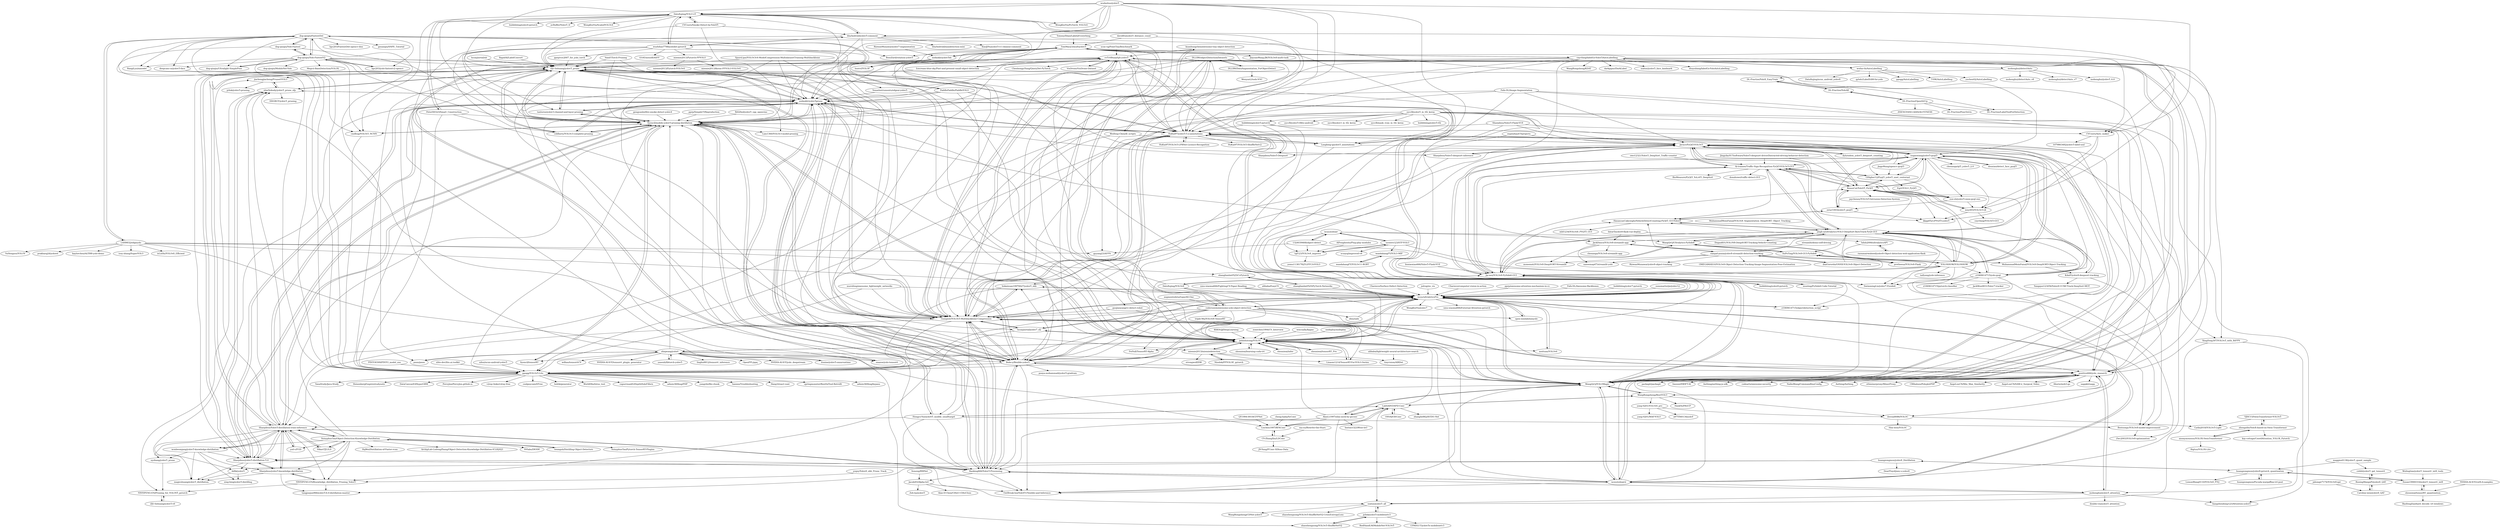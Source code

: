 digraph G {
"kuanhungchen/awesome-tiny-object-detection" -> "cv516Buaa/tph-yolov5" ["e"=1]
"kuanhungchen/awesome-tiny-object-detection" -> "coderonion/awesome-yolo-object-detection" ["e"=1]
"douxiao/detect_face_pyqt5" -> "xugaoxiang/yolov5-pyqt5" ["e"=1]
"twangnh/Distilling-Object-Detectors" -> "SsisyphusTao/Object-Detection-Knowledge-Distillation" ["e"=1]
"tanluren/yolov3-channel-and-layer-pruning" -> "ZJU-lishuang/yolov5_prune" ["e"=1]
"tanluren/yolov3-channel-and-layer-pruning" -> "Syencil/mobile-yolov5-pruning-distillation" ["e"=1]
"tanluren/yolov3-channel-and-layer-pruning" -> "midasklr/yolov5prune" ["e"=1]
"Syencil/tensorRT" -> "Syencil/mobile-yolov5-pruning-distillation" ["e"=1]
"lucasjinreal/nb" -> "ZJU-lishuang/yolov5_prune" ["e"=1]
"VisDrone/VisDrone-Dataset" -> "cv516Buaa/tph-yolov5" ["e"=1]
"dog-qiuqiu/Yolo-Fastest" -> "dog-qiuqiu/Yolo-FastestV2" ["e"=1]
"dog-qiuqiu/Yolo-Fastest" -> "dog-qiuqiu/FastestDet" ["e"=1]
"dog-qiuqiu/Yolo-Fastest" -> "ppogg/YOLOv5-Lite" ["e"=1]
"dog-qiuqiu/Yolo-Fastest" -> "Syencil/mobile-yolov5-pruning-distillation" ["e"=1]
"Charmve/Surface-Defect-Detection" -> "iscyy/ultralyticsPro" ["e"=1]
"PeterH0323/Smart_Construction" -> "DataXujing/YOLO-v5" ["e"=1]
"PeterH0323/Smart_Construction" -> "Gumpest/YOLOv5-Multibackbone-Compression" ["e"=1]
"PeterH0323/Smart_Construction" -> "ppogg/YOLOv5-Lite" ["e"=1]
"PeterH0323/Smart_Construction" -> "Syencil/mobile-yolov5-pruning-distillation" ["e"=1]
"PINTO0309/PINTO_model_zoo" -> "ppogg/YOLOv5-Lite" ["e"=1]
"shanglianlm0525/PyTorch-Networks" -> "shanglianlm0525/CvPytorch" ["e"=1]
"shanglianlm0525/PyTorch-Networks" -> "iscyy/ultralyticsPro" ["e"=1]
"zhiqwang/yolort" -> "jizhishutong/YOLOU"
"zhiqwang/yolort" -> "pnnx/pnnx" ["e"=1]
"zhiqwang/yolort" -> "NVIDIA-AI-IOT/yolo_deepstream" ["e"=1]
"zhiqwang/yolort" -> "enazoe/yolo-tensorrt" ["e"=1]
"zhiqwang/yolort" -> "itsnine/yolov5-onnxruntime" ["e"=1]
"zhiqwang/yolort" -> "wdhao/tensorrtCV" ["e"=1]
"zhiqwang/yolort" -> "NVIDIA-AI-IOT/tensorrt_plugin_generator" ["e"=1]
"zhiqwang/yolort" -> "Linaom1214/TensorRT-For-YOLO-Series" ["e"=1]
"zhiqwang/yolort" -> "yasenh/libtorch-yolov5" ["e"=1]
"zhiqwang/yolort" -> "linghu8812/tensorrt_inference" ["e"=1]
"zhiqwang/yolort" -> "OpenPPL/ppq" ["e"=1]
"zhiqwang/yolort" -> "ZJU-lishuang/yolov5_prune"
"zhiqwang/yolort" -> "Bobo-y/flexible-yolov5"
"zhiqwang/yolort" -> "Syencil/tensorRT" ["e"=1]
"zhiqwang/yolort" -> "Syencil/mobile-yolov5-pruning-distillation"
"Syencil/mobile-yolov5-pruning-distillation" -> "ZJU-lishuang/yolov5_prune"
"Syencil/mobile-yolov5-pruning-distillation" -> "midasklr/yolov5prune"
"Syencil/mobile-yolov5-pruning-distillation" -> "Gumpest/YOLOv5-Multibackbone-Compression"
"Syencil/mobile-yolov5-pruning-distillation" -> "Syencil/tensorRT" ["e"=1]
"Syencil/mobile-yolov5-pruning-distillation" -> "tanluren/yolov3-channel-and-layer-pruning" ["e"=1]
"Syencil/mobile-yolov5-pruning-distillation" -> "Bobo-y/flexible-yolov5"
"Syencil/mobile-yolov5-pruning-distillation" -> "Sharpiless/yolov5-distillation-5.0"
"Syencil/mobile-yolov5-pruning-distillation" -> "coldlarry/YOLOv3-complete-pruning" ["e"=1]
"Syencil/mobile-yolov5-pruning-distillation" -> "Sharpiless/Yolov5-distillation-train-inference"
"Syencil/mobile-yolov5-pruning-distillation" -> "ppogg/YOLOv5-Lite"
"Syencil/mobile-yolov5-pruning-distillation" -> "Ranking666/Yolov5-Processing"
"Syencil/mobile-yolov5-pruning-distillation" -> "jizhishutong/YOLOU"
"Syencil/mobile-yolov5-pruning-distillation" -> "Lam1360/YOLOv3-model-pruning" ["e"=1]
"Syencil/mobile-yolov5-pruning-distillation" -> "HuKai97/yolov5-5.x-annotations"
"Syencil/mobile-yolov5-pruning-distillation" -> "cmdbug/YOLOv5_NCNN" ["e"=1]
"JiageWang/opencv-pyqt5" -> "xugaoxiang/yolov5-pyqt5" ["e"=1]
"JiageWang/opencv-pyqt5" -> "GHigher12/Pyqt5_yolov5_unet_centernet" ["e"=1]
"JiageWang/opencv-pyqt5" -> "Javacr/PyQt5-YOLOv5" ["e"=1]
"coldlarry/YOLOv3-complete-pruning" -> "Syencil/mobile-yolov5-pruning-distillation" ["e"=1]
"coldlarry/YOLOv3-complete-pruning" -> "ZJU-lishuang/yolov5_prune" ["e"=1]
"coldlarry/YOLOv3-complete-pruning" -> "midasklr/yolov5prune" ["e"=1]
"VainF/Torch-Pruning" -> "Syencil/mobile-yolov5-pruning-distillation" ["e"=1]
"VainF/Torch-Pruning" -> "midasklr/yolov5prune" ["e"=1]
"VainF/Torch-Pruning" -> "ZJU-lishuang/yolov5_prune" ["e"=1]
"enazoe/yolo-tensorrt" -> "Syencil/mobile-yolov5-pruning-distillation" ["e"=1]
"gengyanlei/fire-smoke-detect-yolov4" -> "Syencil/mobile-yolov5-pruning-distillation" ["e"=1]
"shanglianlm0525/CvPytorch" -> "shanglianlm0525/PyTorch-Networks" ["e"=1]
"shanglianlm0525/CvPytorch" -> "jizhishutong/YOLOU"
"cmdbug/YOLOv5_NCNN" -> "Syencil/mobile-yolov5-pruning-distillation" ["e"=1]
"cmdbug/YOLOv5_NCNN" -> "ppogg/YOLOv5-Lite" ["e"=1]
"Fafa-DL/Image-Augmentation" -> "WangQvQ/YOLOMagic" ["e"=1]
"Fafa-DL/Image-Augmentation" -> "Javacr/PyQt5-YOLOv5" ["e"=1]
"Fafa-DL/Image-Augmentation" -> "iscyy/ultralyticsPro" ["e"=1]
"Fafa-DL/Image-Augmentation" -> "iscyy/yoloair2" ["e"=1]
"Fafa-DL/Image-Augmentation" -> "midasklr/yolov5prune" ["e"=1]
"Fafa-DL/Image-Augmentation" -> "Gumpest/YOLOv5-Multibackbone-Compression" ["e"=1]
"ucas-vg/PointTinyBenchmark" -> "cv516Buaa/tph-yolov5" ["e"=1]
"DLLXW/objectDetectionDatasets" -> "DLLXW/DataAugmentation_ForObjectDetect"
"DLLXW/objectDetectionDatasets" -> "Weifeng-Chen/dl_scripts"
"DLLXW/objectDetectionDatasets" -> "Syencil/mobile-yolov5-pruning-distillation"
"DLLXW/objectDetectionDatasets" -> "ZJU-lishuang/yolov5_prune"
"DLLXW/objectDetectionDatasets" -> "Gumpest/YOLOv5-Multibackbone-Compression"
"DLLXW/objectDetectionDatasets" -> "XingZeng307/YOLOv5_with_BiFPN"
"DLLXW/objectDetectionDatasets" -> "positive666/yolo_research"
"DLLXW/objectDetectionDatasets" -> "Bobo-y/flexible-yolov5"
"DLLXW/objectDetectionDatasets" -> "HuKai97/yolov5-5.x-annotations"
"DLLXW/objectDetectionDatasets" -> "enazoe/yolo-tensorrt" ["e"=1]
"julrog/nn_vis" -> "iscyy/ultralyticsPro" ["e"=1]
"pprp/SimpleCVReproduction" -> "Syencil/mobile-yolov5-pruning-distillation" ["e"=1]
"streamlit/demo-self-driving" -> "rampal-punia/yolov8-streamlit-detection-tracking" ["e"=1]
"DataXujing/YOLO-v5" -> "PeterH0323/Smart_Construction" ["e"=1]
"DataXujing/YOLO-v5" -> "hhaAndroid/yolov5-comment"
"DataXujing/YOLO-v5" -> "Syencil/mobile-yolov5-pruning-distillation"
"DataXujing/YOLO-v5" -> "wuzhihao7788/yolodet-pytorch"
"DataXujing/YOLO-v5" -> "HuKai97/yolov5-5.x-annotations"
"DataXujing/YOLO-v5" -> "ZJU-lishuang/yolov5_prune"
"DataXujing/YOLO-v5" -> "cmdbug/YOLOv5_NCNN" ["e"=1]
"DataXujing/YOLO-v5" -> "CVUsers/Auto_maker"
"DataXujing/YOLO-v5" -> "bubbliiiing/yolov4-pytorch" ["e"=1]
"DataXujing/YOLO-v5" -> "Bobo-y/flexible-yolov5"
"DataXujing/YOLO-v5" -> "WongKinYiu/PyTorch_YOLOv4" ["e"=1]
"DataXujing/YOLO-v5" -> "midasklr/yolov5prune"
"DataXujing/YOLO-v5" -> "CVUsers/Smoke-Detect-by-YoloV5" ["e"=1]
"DataXujing/YOLO-v5" -> "avBuffer/Yolov5_tf" ["e"=1]
"DataXujing/YOLO-v5" -> "WongKinYiu/ScaledYOLOv4" ["e"=1]
"wudashuo/yolov5" -> "Laughing-q/yolov5_annotations"
"wudashuo/yolov5" -> "Bobo-y/flexible-yolov5"
"wudashuo/yolov5" -> "CVUsers/Auto_maker"
"wudashuo/yolov5" -> "HuKai97/yolov5-5.x-annotations"
"wudashuo/yolov5" -> "hhaAndroid/yolov5-comment"
"wudashuo/yolov5" -> "midasklr/yolov5prune"
"wudashuo/yolov5" -> "DataXujing/YOLO-v5"
"wudashuo/yolov5" -> "ZJU-lishuang/yolov5_prune"
"wudashuo/yolov5" -> "Sharpiless/Yolov5-Deepsort" ["e"=1]
"wudashuo/yolov5" -> "WongKinYiu/PyTorch_YOLOv4" ["e"=1]
"wudashuo/yolov5" -> "Sharpiless/Yolov5-deepsort-inference" ["e"=1]
"hhaAndroid/yolov5-comment" -> "Syencil/mobile-yolov5-pruning-distillation"
"hhaAndroid/yolov5-comment" -> "wuzhihao7788/yolodet-pytorch"
"hhaAndroid/yolov5-comment" -> "XiaoJiNu/yolov5-v1-chinese-comment"
"hhaAndroid/yolov5-comment" -> "DataXujing/YOLO-v5"
"hhaAndroid/yolov5-comment" -> "BossZard/rotation-yolov5" ["e"=1]
"hhaAndroid/yolov5-comment" -> "HuKai97/yolov5-5.x-annotations"
"hhaAndroid/yolov5-comment" -> "hhaAndroid/mmdetection-mini" ["e"=1]
"hhaAndroid/yolov5-comment" -> "shaoshengsong/YOLOv5-ShuffleNetV2"
"DLLXW/DataAugmentation_ForObjectDetect" -> "DLLXW/objectDetectionDatasets"
"DLLXW/DataAugmentation_ForObjectDetect" -> "WenyaoL/tools-VOC"
"SpursLipu/YOLOv3v4-ModelCompression-MultidatasetTraining-Multibackbone" -> "ZJU-lishuang/yolov5_prune" ["e"=1]
"SpursLipu/YOLOv3v4-ModelCompression-MultidatasetTraining-Multibackbone" -> "Syencil/mobile-yolov5-pruning-distillation" ["e"=1]
"SpursLipu/YOLOv3v4-ModelCompression-MultidatasetTraining-Multibackbone" -> "midasklr/yolov5prune" ["e"=1]
"SpursLipu/YOLOv3v4-ModelCompression-MultidatasetTraining-Multibackbone" -> "Gumpest/YOLOv5-Multibackbone-Compression" ["e"=1]
"pprp/voc2007_for_yolo_torch" -> "ZJU-lishuang/yolov5_prune" ["e"=1]
"CVUsers/Smoke-Detect-by-YoloV5" -> "Syencil/mobile-yolov5-pruning-distillation" ["e"=1]
"CVUsers/Smoke-Detect-by-YoloV5" -> "ZJU-lishuang/yolov5_prune" ["e"=1]
"CVUsers/Smoke-Detect-by-YoloV5" -> "DataXujing/YOLO-v5" ["e"=1]
"CVUsers/Smoke-Detect-by-YoloV5" -> "hhaAndroid/yolov5-comment" ["e"=1]
"yasenh/libtorch-yolov5" -> "zhiqwang/yolort" ["e"=1]
"dog-qiuqiu/Ultralight-SimplePose" -> "dog-qiuqiu/Yolo-FastestV2" ["e"=1]
"mxy493/YOLOv5-Qt" -> "BonesCat/YoloV5_PyQt5"
"mxy493/YOLOv5-Qt" -> "cnyvfang/YOLOv5-GUI"
"mxy493/YOLOv5-Qt" -> "kkgg0521/PYQT5-yolov5"
"SsisyphusTao/Object-Detection-Knowledge-Distillation" -> "twangnh/Distilling-Object-Detectors" ["e"=1]
"SsisyphusTao/Object-Detection-Knowledge-Distillation" -> "Sharpiless/yolov5-knowledge-distillation"
"SsisyphusTao/Object-Detection-Knowledge-Distillation" -> "Sharpiless/Yolov5-distillation-train-inference"
"SsisyphusTao/Object-Detection-Knowledge-Distillation" -> "HikariTJU/LD" ["e"=1]
"SsisyphusTao/Object-Detection-Knowledge-Distillation" -> "Sharpiless/yolov5-distillation-5.0"
"SsisyphusTao/Object-Detection-Knowledge-Distillation" -> "Syencil/mobile-yolov5-pruning-distillation"
"SsisyphusTao/Object-Detection-Knowledge-Distillation" -> "ArchipLab-LinfengZhang/Object-Detection-Knowledge-Distillation-ICLR2021" ["e"=1]
"SsisyphusTao/Object-Detection-Knowledge-Distillation" -> "xhwNobody/yolov5_prune_sfp"
"SsisyphusTao/Object-Detection-Knowledge-Distillation" -> "NVlabs/DIODE"
"SsisyphusTao/Object-Detection-Knowledge-Distillation" -> "wonbeomjang/yolov5-knowledge-distillation"
"SsisyphusTao/Object-Detection-Knowledge-Distillation" -> "YINYIPENG-EN/Knowledge_distillation_Pruning_Yolov5"
"SsisyphusTao/Object-Detection-Knowledge-Distillation" -> "SsisyphusTao/Pytorch-TensorRT-Plugins"
"SsisyphusTao/Object-Detection-Knowledge-Distillation" -> "HqWei/Distillation-of-Faster-rcnn" ["e"=1]
"SsisyphusTao/Object-Detection-Knowledge-Distillation" -> "yzd-v/FGD" ["e"=1]
"wuzhihao7788/yolodet-pytorch" -> "hhaAndroid/yolov5-comment"
"wuzhihao7788/yolodet-pytorch" -> "miemie2013/Pytorch-PPYOLO"
"wuzhihao7788/yolodet-pytorch" -> "Syencil/mobile-yolov5-pruning-distillation"
"wuzhihao7788/yolodet-pytorch" -> "Gumpest/YOLOv5-Multibackbone-Compression"
"wuzhihao7788/yolodet-pytorch" -> "tanluren/yolov3-channel-and-layer-pruning" ["e"=1]
"wuzhihao7788/yolodet-pytorch" -> "GOATmessi8/ASFF" ["e"=1]
"wuzhihao7788/yolodet-pytorch" -> "coldlarry/YOLOv3-complete-pruning" ["e"=1]
"wuzhihao7788/yolodet-pytorch" -> "Bobo-y/flexible-yolov5"
"wuzhihao7788/yolodet-pytorch" -> "ZJU-lishuang/yolov5_prune"
"wuzhihao7788/yolodet-pytorch" -> "pprp/voc2007_for_yolo_torch" ["e"=1]
"wuzhihao7788/yolodet-pytorch" -> "DataXujing/YOLO-v5"
"Charmve/computer-vision-in-action" -> "iscyy/ultralyticsPro" ["e"=1]
"xugaoxiang/yolov5-pyqt5" -> "BonesCat/YoloV5_PyQt5"
"xugaoxiang/yolov5-pyqt5" -> "Javacr/PyQt5-YOLOv5"
"xugaoxiang/yolov5-pyqt5" -> "GHigher12/Pyqt5_yolov5_unet_centernet"
"xugaoxiang/yolov5-pyqt5" -> "mxy493/YOLOv5-Qt"
"xugaoxiang/yolov5-pyqt5" -> "JiageWang/opencv-pyqt5" ["e"=1]
"xugaoxiang/yolov5-pyqt5" -> "HuKai97/yolov5-5.x-annotations"
"xugaoxiang/yolov5-pyqt5" -> "jingh-ai/ultralytics-YOLO-DeepSort-ByteTrack-PyQt-GUI"
"xugaoxiang/yolov5-pyqt5" -> "zstar1003/yolov5_pyqt5"
"xugaoxiang/yolov5-pyqt5" -> "z1069614715/yolo-pyqt"
"xugaoxiang/yolov5-pyqt5" -> "chenanga/qt5_yolov5_2.0"
"xugaoxiang/yolov5-pyqt5" -> "douxiao/detect_face_pyqt5" ["e"=1]
"xugaoxiang/yolov5-pyqt5" -> "xun-xh/yolov5-onnx-pyqt-exe"
"xugaoxiang/yolov5-pyqt5" -> "positive666/yolo_research"
"xugaoxiang/yolov5-pyqt5" -> "Jai-wei/YOLOv8-PySide6-GUI"
"xugaoxiang/yolov5-pyqt5" -> "Ai-trainee/Traffic-Sign-Recognition-PyQt5-YOLOv5-GUI"
"Hongyu-Yue/yoloV5_modify_smalltarget" -> "cv516Buaa/tph-yolov5"
"Hongyu-Yue/yoloV5_modify_smalltarget" -> "Gumpest/YOLOv5-Multibackbone-Compression"
"Hongyu-Yue/yoloV5_modify_smalltarget" -> "Sharpiless/Yolov5-distillation-train-inference"
"Hongyu-Yue/yoloV5_modify_smalltarget" -> "OutBreak-hui/YoloV5-Flexible-and-Inference"
"Hongyu-Yue/yoloV5_modify_smalltarget" -> "LabSAINT/SPD-Conv"
"Hongyu-Yue/yoloV5_modify_smalltarget" -> "Ranking666/Yolov5-Processing"
"Hongyu-Yue/yoloV5_modify_smalltarget" -> "Bestsongc/YOLOv8-model-improvement"
"ZJU-lishuang/yolov5_prune" -> "midasklr/yolov5prune"
"ZJU-lishuang/yolov5_prune" -> "Syencil/mobile-yolov5-pruning-distillation"
"ZJU-lishuang/yolov5_prune" -> "Gumpest/YOLOv5-Multibackbone-Compression"
"ZJU-lishuang/yolov5_prune" -> "tanluren/yolov3-channel-and-layer-pruning" ["e"=1]
"ZJU-lishuang/yolov5_prune" -> "Ranking666/Yolov5-Processing"
"ZJU-lishuang/yolov5_prune" -> "xhwNobody/yolov5_prune_sfp"
"ZJU-lishuang/yolov5_prune" -> "jiachengjiacheng/Pruned-YOLO"
"ZJU-lishuang/yolov5_prune" -> "Bobo-y/flexible-yolov5"
"ZJU-lishuang/yolov5_prune" -> "Sharpiless/Yolov5-distillation-train-inference"
"ZJU-lishuang/yolov5_prune" -> "coldlarry/YOLOv3-complete-pruning" ["e"=1]
"ZJU-lishuang/yolov5_prune" -> "HuKai97/yolov5-5.x-annotations"
"ZJU-lishuang/yolov5_prune" -> "cv516Buaa/tph-yolov5"
"ZJU-lishuang/yolov5_prune" -> "Sharpiless/yolov5-distillation-5.0"
"ZJU-lishuang/yolov5_prune" -> "Lam1360/YOLOv3-model-pruning" ["e"=1]
"ZJU-lishuang/yolov5_prune" -> "ppogg/YOLOv5-Lite"
"RangiLyu/nanodet" -> "ppogg/YOLOv5-Lite" ["e"=1]
"CVUsers/Auto_maker" -> "kkgg0521/PYQT5-yolov5"
"CVUsers/Auto_maker" -> "mxy493/YOLOv5-Qt"
"CVUsers/Auto_maker" -> "1079863482/yolov5-label-xml"
"shouxieai/tensorRT_Pro" -> "jizhishutong/YOLOU" ["e"=1]
"cnyvfang/labelGo-Yolov5AutoLabelImg" -> "wufan-tb/AutoLabelImg"
"cnyvfang/labelGo-Yolov5AutoLabelImg" -> "Gumpest/YOLOv5-Multibackbone-Compression"
"cnyvfang/labelGo-Yolov5AutoLabelImg" -> "mxy493/YOLOv5-Qt"
"cnyvfang/labelGo-Yolov5AutoLabelImg" -> "ZJU-lishuang/yolov5_prune"
"cnyvfang/labelGo-Yolov5AutoLabelImg" -> "Syencil/mobile-yolov5-pruning-distillation"
"cnyvfang/labelGo-Yolov5AutoLabelImg" -> "CVUsers/Auto_maker"
"cnyvfang/labelGo-Yolov5AutoLabelImg" -> "WangRongsheng/KDAT"
"cnyvfang/labelGo-Yolov5AutoLabelImg" -> "HuKai97/yolov5-5.x-annotations"
"cnyvfang/labelGo-Yolov5AutoLabelImg" -> "TomMao23/multiyolov5"
"cnyvfang/labelGo-Yolov5AutoLabelImg" -> "mohenghui/detectAuto"
"cnyvfang/labelGo-Yolov5AutoLabelImg" -> "darkpgmr/DarkLabel" ["e"=1]
"cnyvfang/labelGo-Yolov5AutoLabelImg" -> "xialuxi/yolov5_face_landmark" ["e"=1]
"cnyvfang/labelGo-Yolov5AutoLabelImg" -> "jizhishutong/YOLOU"
"cnyvfang/labelGo-Yolov5AutoLabelImg" -> "zhuyuliang/labelGo-YoloAutoLabelImg"
"ppogg/YOLOv5-Lite" -> "springmonster/RestfulTool-Retrofit" ["e"=1]
"ppogg/YOLOv5-Lite" -> "admin360bug/bypass" ["e"=1]
"ppogg/YOLOv5-Lite" -> "TanaStudy/Java-Study" ["e"=1]
"ppogg/YOLOv5-Lite" -> "HeisenbergEmpire/studynote" ["e"=1]
"ppogg/YOLOv5-Lite" -> "DataCanvasIO/HyperGBM" ["e"=1]
"ppogg/YOLOv5-Lite" -> "PercyJon/PercyJon.github.io" ["e"=1]
"ppogg/YOLOv5-Lite" -> "v2ray-links/v2ray-free" ["e"=1]
"ppogg/YOLOv5-Lite" -> "coolguycamZ/Free" ["e"=1]
"ppogg/YOLOv5-Lite" -> "hsbtk/generator" ["e"=1]
"ppogg/YOLOv5-Lite" -> "WorldDbs/lotus_test" ["e"=1]
"ppogg/YOLOv5-Lite" -> "vapurrmaidG/DepthHoleFillerx" ["e"=1]
"ppogg/YOLOv5-Lite" -> "admin360bug/PHP" ["e"=1]
"ppogg/YOLOv5-Lite" -> "yangrds/file-chunk" ["e"=1]
"ppogg/YOLOv5-Lite" -> "hanmn/Troubleshooting" ["e"=1]
"ppogg/YOLOv5-Lite" -> "3lang3/react-vant" ["e"=1]
"Sharpiless/Yolov5-Deepsort" -> "Javacr/PyQt5-YOLOv5" ["e"=1]
"Sharpiless/Yolov5-Deepsort" -> "midasklr/yolov5prune" ["e"=1]
"Sharpiless/Yolov5-Deepsort" -> "cv516Buaa/tph-yolov5" ["e"=1]
"hukaixuan19970627/yolov5_obb" -> "Gumpest/YOLOv5-Multibackbone-Compression" ["e"=1]
"hukaixuan19970627/yolov5_obb" -> "iscyy/ultralyticsPro" ["e"=1]
"hukaixuan19970627/yolov5_obb" -> "ppogg/YOLOv5-Lite" ["e"=1]
"deepcam-cn/yolov5-face" -> "ppogg/YOLOv5-Lite" ["e"=1]
"Laughing-q/yolov5_annotations" -> "HuKai97/yolov5-5.x-annotations"
"Laughing-q/yolov5_annotations" -> "XingZeng307/YOLOv5_with_BiFPN"
"Laughing-q/yolov5_annotations" -> "Bobo-y/flexible-yolov5"
"Laughing-q/yolov5_annotations" -> "midasklr/yolov5prune"
"TexasInstruments/edgeai-yolov5" -> "midasklr/yolov5prune" ["e"=1]
"TexasInstruments/edgeai-yolov5" -> "jizhishutong/YOLOU" ["e"=1]
"obss/sahi" -> "iscyy/ultralyticsPro" ["e"=1]
"Bobo-y/flexible-yolov5" -> "Gumpest/YOLOv5-Multibackbone-Compression"
"Bobo-y/flexible-yolov5" -> "Syencil/mobile-yolov5-pruning-distillation"
"Bobo-y/flexible-yolov5" -> "Ranking666/Yolov5-Processing"
"Bobo-y/flexible-yolov5" -> "ZJU-lishuang/yolov5_prune"
"Bobo-y/flexible-yolov5" -> "midasklr/yolov5prune"
"Bobo-y/flexible-yolov5" -> "positive666/yolo_research"
"Bobo-y/flexible-yolov5" -> "cv516Buaa/tph-yolov5"
"Bobo-y/flexible-yolov5" -> "HuKai97/yolov5-5.x-annotations"
"Bobo-y/flexible-yolov5" -> "iscyy/ultralyticsPro"
"Bobo-y/flexible-yolov5" -> "jizhishutong/YOLOU"
"Bobo-y/flexible-yolov5" -> "WangQvQ/YOLOMagic"
"Bobo-y/flexible-yolov5" -> "OutBreak-hui/YoloV5-Flexible-and-Inference"
"Bobo-y/flexible-yolov5" -> "ppogg/YOLOv5-Lite"
"Bobo-y/flexible-yolov5" -> "pooya-mohammadi/yolov5-gradcam" ["e"=1]
"Bobo-y/flexible-yolov5" -> "hukaixuan19970627/yolov5_obb" ["e"=1]
"RapidAI/LabelConvert" -> "ZJU-lishuang/yolov5_prune" ["e"=1]
"positive666/yolo_research" -> "uappkit/uapp" ["e"=1]
"positive666/yolo_research" -> "packagit/packagit" ["e"=1]
"positive666/yolo_research" -> "Gumpest/YOLOv5-Multibackbone-Compression"
"positive666/yolo_research" -> "liwenxi/SWIFT-AI" ["e"=1]
"positive666/yolo_research" -> "Authing/authing-js-sdk" ["e"=1]
"positive666/yolo_research" -> "codeartx/awesome-security" ["e"=1]
"positive666/yolo_research" -> "NaiboWang/CommandlineConfig" ["e"=1]
"positive666/yolo_research" -> "mohenghui/yolov5_attention"
"positive666/yolo_research" -> "WangQvQ/YOLOMagic"
"positive666/yolo_research" -> "Authing/Authing" ["e"=1]
"positive666/yolo_research" -> "ethminerproxy/MinerProxy" ["e"=1]
"positive666/yolo_research" -> "CBIhalsen/PolyglotPDF" ["e"=1]
"positive666/yolo_research" -> "AngeLouCN/Min_Max_Similarity" ["e"=1]
"positive666/yolo_research" -> "AngeLouCN/SAM-2_Surgical_Video" ["e"=1]
"positive666/yolo_research" -> "6boris/web3-go" ["e"=1]
"xhwNobody/yolov5_prune_sfp" -> "jiachengjiacheng/Pruned-YOLO"
"xhwNobody/yolov5_prune_sfp" -> "midasklr/yolov5prune"
"xhwNobody/yolov5_prune_sfp" -> "ZJU-lishuang/yolov5_prune"
"xhwNobody/yolov5_prune_sfp" -> "YINYIPENG-EN/Pruning_for_YOLOV5_pytorch"
"xhwNobody/yolov5_prune_sfp" -> "Sharpiless/yolov5-distillation-5.0"
"xhwNobody/yolov5_prune_sfp" -> "DDGRCF/yolov5_pruning"
"DL-Practise/OpenSitUp" -> "DL-Practise/PoseTetris"
"DL-Practise/OpenSitUp" -> "DL-Practise/YoloAll"
"DL-Practise/OpenSitUp" -> "DL-Practise/LabelToolForDetection"
"DL-Practise/OpenSitUp" -> "ZHENGYANG-QIAN/AI-FITNESS"
"davidfrz/yolov5_distance_count" -> "TomMao23/multiyolov5" ["e"=1]
"davidfrz/yolov5_distance_count" -> "xugaoxiang/yolov5-pyqt5" ["e"=1]
"dog-qiuqiu/Yolo-FastestV2" -> "dog-qiuqiu/Yolo-Fastest" ["e"=1]
"dog-qiuqiu/Yolo-FastestV2" -> "dog-qiuqiu/FastestDet"
"dog-qiuqiu/Yolo-FastestV2" -> "hpc203/yolo-fastestv2-opencv" ["e"=1]
"dog-qiuqiu/Yolo-FastestV2" -> "ppogg/YOLOv5-Lite"
"dog-qiuqiu/Yolo-FastestV2" -> "RangiLyu/nanodet" ["e"=1]
"dog-qiuqiu/Yolo-FastestV2" -> "dog-qiuqiu/Ultralight-SimplePose" ["e"=1]
"dog-qiuqiu/Yolo-FastestV2" -> "cmdbug/YOLOv5_NCNN" ["e"=1]
"dog-qiuqiu/Yolo-FastestV2" -> "dog-qiuqiu/MobileNet-Yolo" ["e"=1]
"dog-qiuqiu/Yolo-FastestV2" -> "ZJU-lishuang/yolov5_prune"
"dog-qiuqiu/Yolo-FastestV2" -> "jizhishutong/YOLOU"
"dog-qiuqiu/Yolo-FastestV2" -> "Syencil/mobile-yolov5-pruning-distillation"
"dog-qiuqiu/Yolo-FastestV2" -> "Gumpest/YOLOv5-Multibackbone-Compression"
"dog-qiuqiu/Yolo-FastestV2" -> "deepcam-cn/yolov5-face" ["e"=1]
"dog-qiuqiu/Yolo-FastestV2" -> "midasklr/yolov5prune"
"dog-qiuqiu/Yolo-FastestV2" -> "Megvii-BaseDetection/YOLOX" ["e"=1]
"guojianyang/cv-detect-robot" -> "jizhishutong/YOLOU" ["e"=1]
"guojianyang/cv-detect-robot" -> "Gumpest/YOLOv5-Multibackbone-Compression" ["e"=1]
"dyh/unbox_yolov5_deepsort_counting" -> "Javacr/PyQt5-YOLOv5" ["e"=1]
"pprp/awesome-attention-mechanism-in-cv" -> "iscyy/ultralyticsPro" ["e"=1]
"XingZeng307/YOLOv5_with_BiFPN" -> "liangzhendong123/Attention-yolov5"
"XingZeng307/YOLOv5_with_BiFPN" -> "xialuxi/yolov5_all"
"JingyibySUTsoftware/Yolov5-deepsort-driverDistracted-driving-behavior-detection" -> "BonesCat/YoloV5_PyQt5" ["e"=1]
"JingyibySUTsoftware/Yolov5-deepsort-driverDistracted-driving-behavior-detection" -> "Ai-trainee/Traffic-Sign-Recognition-PyQt5-YOLOv5-GUI" ["e"=1]
"liuxiaoxiao666/Yolov5-Flask-VUE" -> "Jai-wei/YOLOv8-PySide6-GUI" ["e"=1]
"KKKSQJ/DeepLearning" -> "jizhishutong/YOLOU"
"BonesCat/YoloV5_PyQt5" -> "xugaoxiang/yolov5-pyqt5"
"BonesCat/YoloV5_PyQt5" -> "mxy493/YOLOv5-Qt"
"BonesCat/YoloV5_PyQt5" -> "zstar1003/yolov5_pyqt5"
"BonesCat/YoloV5_PyQt5" -> "kkgg0521/PYQT5-yolov5"
"BonesCat/YoloV5_PyQt5" -> "xun-xh/yolov5-onnx-pyqt-exe"
"BonesCat/YoloV5_PyQt5" -> "GHigher12/Pyqt5_yolov5_unet_centernet"
"BonesCat/YoloV5_PyQt5" -> "Javacr/PyQt5-YOLOv5"
"BonesCat/YoloV5_PyQt5" -> "Ai-trainee/Traffic-Sign-Recognition-PyQt5-YOLOv5-GUI"
"BonesCat/YoloV5_PyQt5" -> "jaycheney/YOLOv5-Intrusion-Detection-System"
"midasklr/yolov5prune" -> "ZJU-lishuang/yolov5_prune"
"midasklr/yolov5prune" -> "Syencil/mobile-yolov5-pruning-distillation"
"midasklr/yolov5prune" -> "Gumpest/YOLOv5-Multibackbone-Compression"
"midasklr/yolov5prune" -> "Sharpiless/Yolov5-distillation-train-inference"
"midasklr/yolov5prune" -> "Ranking666/Yolov5-Processing"
"midasklr/yolov5prune" -> "xhwNobody/yolov5_prune_sfp"
"midasklr/yolov5prune" -> "tanluren/yolov3-channel-and-layer-pruning" ["e"=1]
"midasklr/yolov5prune" -> "Sharpiless/yolov5-distillation-5.0"
"midasklr/yolov5prune" -> "Bobo-y/flexible-yolov5"
"midasklr/yolov5prune" -> "YINYIPENG-EN/Knowledge_distillation_Pruning_Yolov5"
"midasklr/yolov5prune" -> "WangQvQ/YOLOMagic"
"midasklr/yolov5prune" -> "ppogg/YOLOv5-Lite"
"midasklr/yolov5prune" -> "uyzhang/yolov5_prune"
"midasklr/yolov5prune" -> "HuKai97/yolov5-5.x-annotations"
"midasklr/yolov5prune" -> "coldlarry/YOLOv3-complete-pruning" ["e"=1]
"xmu-xiaoma666/FightingCV-Paper-Reading" -> "iscyy/ultralyticsPro" ["e"=1]
"xmu-xiaoma666/FightingCV-Paper-Reading" -> "jizhishutong/YOLOU" ["e"=1]
"pnnx/pnnx" -> "zhiqwang/yolort" ["e"=1]
"zonechen1994/CV_Interview" -> "jizhishutong/YOLOU" ["e"=1]
"Sharpiless/Yolov5-deepsort-inference" -> "Javacr/PyQt5-YOLOv5" ["e"=1]
"Sharpiless/Yolov5-deepsort-inference" -> "Gumpest/YOLOv5-Multibackbone-Compression" ["e"=1]
"xlite-dev/lite.ai.toolkit" -> "ppogg/YOLOv5-Lite" ["e"=1]
"murufeng/awesome_lightweight_networks" -> "Gumpest/YOLOv5-Multibackbone-Compression" ["e"=1]
"murufeng/awesome_lightweight_networks" -> "iscyy/ultralyticsPro" ["e"=1]
"murufeng/awesome_lightweight_networks" -> "ppogg/YOLOv5-Lite" ["e"=1]
"Sharpiless/Yolov5-distillation-train-inference" -> "Sharpiless/yolov5-distillation-5.0"
"Sharpiless/Yolov5-distillation-train-inference" -> "Sharpiless/yolov5-knowledge-distillation"
"Sharpiless/Yolov5-distillation-train-inference" -> "midasklr/yolov5prune"
"Sharpiless/Yolov5-distillation-train-inference" -> "Syencil/mobile-yolov5-pruning-distillation"
"Sharpiless/Yolov5-distillation-train-inference" -> "ZJU-lishuang/yolov5_prune"
"Sharpiless/Yolov5-distillation-train-inference" -> "Adlik/yolov5"
"Sharpiless/Yolov5-distillation-train-inference" -> "magicshuang/yolov5_distillation"
"Sharpiless/Yolov5-distillation-train-inference" -> "jiachengjiacheng/Pruned-YOLO"
"Sharpiless/Yolov5-distillation-train-inference" -> "SsisyphusTao/Object-Detection-Knowledge-Distillation"
"Sharpiless/Yolov5-distillation-train-inference" -> "YINYIPENG-EN/Knowledge_distillation_Pruning_Yolov5"
"Sharpiless/Yolov5-distillation-train-inference" -> "yzd-v/FGD" ["e"=1]
"Sharpiless/Yolov5-distillation-train-inference" -> "xhwNobody/yolov5_prune_sfp"
"Sharpiless/Yolov5-distillation-train-inference" -> "wonbeomjang/yolov5-knowledge-distillation"
"Sharpiless/Yolov5-distillation-train-inference" -> "Ranking666/Yolov5-Processing"
"Sharpiless/Yolov5-distillation-train-inference" -> "HikariTJU/LD" ["e"=1]
"Sharpiless/yolov5-distillation-5.0" -> "Sharpiless/Yolov5-distillation-train-inference"
"Sharpiless/yolov5-distillation-5.0" -> "Sharpiless/yolov5-knowledge-distillation"
"Sharpiless/yolov5-distillation-5.0" -> "Ranking666/Yolov5-Processing"
"Sharpiless/yolov5-distillation-5.0" -> "magicshuang/yolov5_distillation"
"Sharpiless/yolov5-distillation-5.0" -> "Syencil/mobile-yolov5-pruning-distillation"
"Sharpiless/yolov5-distillation-5.0" -> "xhwNobody/yolov5_prune_sfp"
"Sharpiless/yolov5-distillation-5.0" -> "midasklr/yolov5prune"
"Sharpiless/yolov5-distillation-5.0" -> "Adlik/yolov5"
"Sharpiless/yolov5-distillation-5.0" -> "ZJU-lishuang/yolov5_prune"
"Sharpiless/yolov5-distillation-5.0" -> "OutBreak-hui/YoloV5-Flexible-and-Inference"
"lucasjinreal/yolov7_d2" -> "iscyy/ultralyticsPro" ["e"=1]
"lucasjinreal/yolov7_d2" -> "jizhishutong/YOLOU" ["e"=1]
"lucasjinreal/yolov7_d2" -> "Gumpest/YOLOv5-Multibackbone-Compression" ["e"=1]
"lucasjinreal/yolov7_d2" -> "ppogg/YOLOv5-Lite" ["e"=1]
"nihui/ncnn-android-yolov5" -> "ppogg/YOLOv5-Lite" ["e"=1]
"shaoshengsong/YOLOv5-ShuffleNetV2" -> "jylink/yolov5-mobilenetv3"
"Sharpiless/Yolov5-Flask-VUE" -> "CVUsers/Auto_maker" ["e"=1]
"Sharpiless/Yolov5-Flask-VUE" -> "Javacr/PyQt5-YOLOv5" ["e"=1]
"Sharpiless/Yolov5-Flask-VUE" -> "HuKai97/yolov5-5.x-annotations" ["e"=1]
"Sharpiless/Yolov5-Flask-VUE" -> "Gumpest/YOLOv5-Multibackbone-Compression" ["e"=1]
"maggiez0138/yolov5_quant_sample" -> "cshbli/yolov5_qat_tensorrt"
"maggiez0138/yolov5_quant_sample" -> "huangzongmou/yolov8-pytorch_quantization"
"Sharpiless/yolov5-knowledge-distillation" -> "Sharpiless/Yolov5-distillation-train-inference"
"Sharpiless/yolov5-knowledge-distillation" -> "Sharpiless/yolov5-distillation-5.0"
"Sharpiless/yolov5-knowledge-distillation" -> "YINYIPENG-EN/Knowledge_distillation_Pruning_Yolov5"
"Sharpiless/yolov5-knowledge-distillation" -> "tangjunjun966/yolov5-6.0-distillation-master"
"Sharpiless/yolov5-knowledge-distillation" -> "magicshuang/yolov5_distillation"
"jylink/yolov5-mobilenetv3" -> "LYMDLUT/yolov5s-mobilenetv3"
"jylink/yolov5-mobilenetv3" -> "RedHandLM/MobileNet-YOLOv5"
"jylink/yolov5-mobilenetv3" -> "xialuxi/yolov5_all"
"jylink/yolov5-mobilenetv3" -> "shaoshengsong/YOLOv5-ShuffleNetV2"
"TomMao23/multiyolov5" -> "midasklr/yolov5ds"
"TomMao23/multiyolov5" -> "hustvl/YOLOP" ["e"=1]
"TomMao23/multiyolov5" -> "Gumpest/YOLOv5-Multibackbone-Compression"
"TomMao23/multiyolov5" -> "Syencil/mobile-yolov5-pruning-distillation"
"TomMao23/multiyolov5" -> "lucasjinreal/yolov7_d2" ["e"=1]
"TomMao23/multiyolov5" -> "iscyy/ultralyticsPro"
"TomMao23/multiyolov5" -> "midasklr/yolov5prune"
"TomMao23/multiyolov5" -> "HuKai97/yolov5-5.x-annotations"
"TomMao23/multiyolov5" -> "guojianyang/cv-detect-robot" ["e"=1]
"TomMao23/multiyolov5" -> "Bobo-y/flexible-yolov5"
"TomMao23/multiyolov5" -> "BossZard/rotation-yolov5" ["e"=1]
"TomMao23/multiyolov5" -> "ZJU-lishuang/yolov5_prune"
"TomMao23/multiyolov5" -> "WangQvQ/YOLOMagic"
"TomMao23/multiyolov5" -> "cnyvfang/labelGo-Yolov5AutoLabelImg"
"TomMao23/multiyolov5" -> "JiayuanWang-JW/YOLOv8-multi-task" ["e"=1]
"Wulingtian/yolov5_tensorrt_int8_tools" -> "Susan19900316/yolov5_tensorrt_int8" ["e"=1]
"HikariTJU/LD" -> "SsisyphusTao/Object-Detection-Knowledge-Distillation" ["e"=1]
"HikariTJU/LD" -> "Sharpiless/Yolov5-distillation-train-inference" ["e"=1]
"Weifeng-Chen/dl_scripts" -> "DLLXW/objectDetectionDatasets"
"Weifeng-Chen/dl_scripts" -> "Gumpest/YOLOv5-Multibackbone-Compression"
"Weifeng-Chen/dl_scripts" -> "Laughing-q/yolov5_annotations"
"Weifeng-Chen/dl_scripts" -> "gyyang23/AFPN" ["e"=1]
"hpc203/yolo-fastestv2-opencv" -> "dog-qiuqiu/Yolo-FastestV2" ["e"=1]
"wufan-tb/AutoLabelImg" -> "cnyvfang/labelGo-Yolov5AutoLabelImg"
"wufan-tb/AutoLabelImg" -> "ppogg/AutoLabelImg"
"wufan-tb/AutoLabelImg" -> "T-SW/AutoLabelImg"
"wufan-tb/AutoLabelImg" -> "yuchen02/AutoLabelImg"
"wufan-tb/AutoLabelImg" -> "DataXujing/ncnn_android_yolov8" ["e"=1]
"wufan-tb/AutoLabelImg" -> "gyhdc/LabelSAM-for-yolo"
"fb029ed/yolov5_cpp_openvino" -> "Syencil/mobile-yolov5-pruning-distillation" ["e"=1]
"jiachengjiacheng/Pruned-YOLO" -> "jylink/yolov5-pruning"
"jiachengjiacheng/Pruned-YOLO" -> "xhwNobody/yolov5_prune_sfp"
"DL-Practise/YoloAll" -> "DL-Practise/YoloX_EasyTrain"
"DL-Practise/YoloAll" -> "DL-Practise/OpenSitUp"
"miemie2013/Pytorch-PPYOLO" -> "miemie2013/Keras-PPYOLO-YOLOv4"
"miemie2013/Pytorch-PPYOLO" -> "miemie2013/Pytorch-YOLOv4"
"alibaba/EasyCV" -> "iscyy/ultralyticsPro" ["e"=1]
"alibaba/EasyCV" -> "jizhishutong/YOLOU" ["e"=1]
"Javacr/PyQt5-YOLOv5" -> "Jai-wei/YOLOv8-PySide6-GUI"
"Javacr/PyQt5-YOLOv5" -> "xugaoxiang/yolov5-pyqt5"
"Javacr/PyQt5-YOLOv5" -> "BonesCat/YoloV5_PyQt5"
"Javacr/PyQt5-YOLOv5" -> "iscyy/ultralyticsPro"
"Javacr/PyQt5-YOLOv5" -> "jingh-ai/ultralytics-YOLO-DeepSort-ByteTrack-PyQt-GUI"
"Javacr/PyQt5-YOLOv5" -> "positive666/yolo_research"
"Javacr/PyQt5-YOLOv5" -> "Sharpiless/Yolov5-Deepsort" ["e"=1]
"Javacr/PyQt5-YOLOv5" -> "HuKai97/yolov5-5.x-annotations"
"Javacr/PyQt5-YOLOv5" -> "YOLOSHOW/YOLOSHOW"
"Javacr/PyQt5-YOLOv5" -> "Gumpest/YOLOv5-Multibackbone-Compression"
"Javacr/PyQt5-YOLOv5" -> "dyh/unbox_yolov5_deepsort_counting" ["e"=1]
"Javacr/PyQt5-YOLOv5" -> "Ai-trainee/Traffic-Sign-Recognition-PyQt5-YOLOv5-GUI"
"Javacr/PyQt5-YOLOv5" -> "WangQvQ/YOLOMagic"
"Javacr/PyQt5-YOLOv5" -> "GHigher12/Pyqt5_yolov5_unet_centernet"
"Javacr/PyQt5-YOLOv5" -> "Sharpiless/Yolov5-deepsort-inference" ["e"=1]
"Gumpest/YOLOv5-Multibackbone-Compression" -> "cv516Buaa/tph-yolov5"
"Gumpest/YOLOv5-Multibackbone-Compression" -> "Bobo-y/flexible-yolov5"
"Gumpest/YOLOv5-Multibackbone-Compression" -> "ZJU-lishuang/yolov5_prune"
"Gumpest/YOLOv5-Multibackbone-Compression" -> "Syencil/mobile-yolov5-pruning-distillation"
"Gumpest/YOLOv5-Multibackbone-Compression" -> "midasklr/yolov5prune"
"Gumpest/YOLOv5-Multibackbone-Compression" -> "positive666/yolo_research"
"Gumpest/YOLOv5-Multibackbone-Compression" -> "Ranking666/Yolov5-Processing"
"Gumpest/YOLOv5-Multibackbone-Compression" -> "iscyy/ultralyticsPro"
"Gumpest/YOLOv5-Multibackbone-Compression" -> "HuKai97/yolov5-5.x-annotations"
"Gumpest/YOLOv5-Multibackbone-Compression" -> "WangQvQ/YOLOMagic"
"Gumpest/YOLOv5-Multibackbone-Compression" -> "ppogg/YOLOv5-Lite"
"Gumpest/YOLOv5-Multibackbone-Compression" -> "jizhishutong/YOLOU"
"Gumpest/YOLOv5-Multibackbone-Compression" -> "hukaixuan19970627/yolov5_obb" ["e"=1]
"Gumpest/YOLOv5-Multibackbone-Compression" -> "Sharpiless/Yolov5-distillation-train-inference"
"Gumpest/YOLOv5-Multibackbone-Compression" -> "lucasjinreal/yolov7_d2" ["e"=1]
"owo12321/Yolov5_DeepSort_Traffic-counter" -> "Ai-trainee/Traffic-Sign-Recognition-PyQt5-YOLOv5-GUI" ["e"=1]
"coderonion/awesome-yolo-object-detection" -> "iscyy/ultralyticsPro"
"coderonion/awesome-yolo-object-detection" -> "Gumpest/YOLOv5-Multibackbone-Compression"
"coderonion/awesome-yolo-object-detection" -> "Linaom1214/TensorRT-For-YOLO-Series" ["e"=1]
"coderonion/awesome-yolo-object-detection" -> "jizhishutong/YOLOU"
"coderonion/awesome-yolo-object-detection" -> "kuanhungchen/awesome-tiny-object-detection" ["e"=1]
"coderonion/awesome-yolo-object-detection" -> "Syencil/mobile-yolov5-pruning-distillation"
"coderonion/awesome-yolo-object-detection" -> "open-mmlab/mmyolo" ["e"=1]
"coderonion/awesome-yolo-object-detection" -> "triple-Mu/YOLOv8-TensorRT" ["e"=1]
"coderonion/awesome-yolo-object-detection" -> "FeiYull/TensorRT-Alpha" ["e"=1]
"coderonion/awesome-yolo-object-detection" -> "hukaixuan19970627/yolov5_obb" ["e"=1]
"coderonion/awesome-yolo-object-detection" -> "ppogg/YOLOv5-Lite"
"coderonion/awesome-yolo-object-detection" -> "WangQvQ/YOLOMagic"
"coderonion/awesome-yolo-object-detection" -> "Bobo-y/flexible-yolov5"
"coderonion/awesome-yolo-object-detection" -> "positive666/yolo_research"
"coderonion/awesome-yolo-object-detection" -> "obss/sahi" ["e"=1]
"mohenghui/yolov5_attention" -> "positive666/yolo_research"
"mohenghui/yolov5_attention" -> "double-vin/yolov5_attention"
"mohenghui/yolov5_attention" -> "liangzhendong123/Attention-yolov5"
"mohenghui/yolov5_attention" -> "xialuxi/yolov5_all"
"mohenghui/yolov5_attention" -> "Ranking666/Yolov5-Processing"
"HuKai97/yolov5-5.x-annotations" -> "Laughing-q/yolov5_annotations"
"HuKai97/yolov5-5.x-annotations" -> "Gumpest/YOLOv5-Multibackbone-Compression"
"HuKai97/yolov5-5.x-annotations" -> "WangQvQ/YOLOMagic"
"HuKai97/yolov5-5.x-annotations" -> "ZJU-lishuang/yolov5_prune"
"HuKai97/yolov5-5.x-annotations" -> "Bobo-y/flexible-yolov5"
"HuKai97/yolov5-5.x-annotations" -> "Syencil/mobile-yolov5-pruning-distillation"
"HuKai97/yolov5-5.x-annotations" -> "cv516Buaa/tph-yolov5"
"HuKai97/yolov5-5.x-annotations" -> "positive666/yolo_research"
"HuKai97/yolov5-5.x-annotations" -> "midasklr/yolov5prune"
"HuKai97/yolov5-5.x-annotations" -> "iscyy/ultralyticsPro"
"HuKai97/yolov5-5.x-annotations" -> "HuKai97/YOLOv5-LPRNet-Licence-Recognition" ["e"=1]
"HuKai97/yolov5-5.x-annotations" -> "ppogg/YOLOv5-Lite"
"HuKai97/yolov5-5.x-annotations" -> "hukaixuan19970627/yolov5_obb" ["e"=1]
"HuKai97/yolov5-5.x-annotations" -> "Javacr/PyQt5-YOLOv5"
"HuKai97/yolov5-5.x-annotations" -> "HuKai97/YOLOv5-ShuffleNetv2"
"cv516Buaa/tph-yolov5" -> "Gumpest/YOLOv5-Multibackbone-Compression"
"cv516Buaa/tph-yolov5" -> "Bobo-y/flexible-yolov5"
"cv516Buaa/tph-yolov5" -> "iscyy/ultralyticsPro"
"cv516Buaa/tph-yolov5" -> "ZJU-lishuang/yolov5_prune"
"cv516Buaa/tph-yolov5" -> "Hongyu-Yue/yoloV5_modify_smalltarget"
"cv516Buaa/tph-yolov5" -> "positive666/yolo_research"
"cv516Buaa/tph-yolov5" -> "HuKai97/yolov5-5.x-annotations"
"cv516Buaa/tph-yolov5" -> "WangQvQ/YOLOMagic"
"cv516Buaa/tph-yolov5" -> "ChenhongyiYang/QueryDet-PyTorch" ["e"=1]
"cv516Buaa/tph-yolov5" -> "jizhishutong/YOLOU"
"cv516Buaa/tph-yolov5" -> "iscyy/yoloair2"
"cv516Buaa/tph-yolov5" -> "VisDrone/VisDrone-Dataset" ["e"=1]
"cv516Buaa/tph-yolov5" -> "midasklr/yolov5prune"
"cv516Buaa/tph-yolov5" -> "Syencil/mobile-yolov5-pruning-distillation"
"cv516Buaa/tph-yolov5" -> "Icecream-blue-sky/Past-and-present-small-object-detection" ["e"=1]
"Fafa-DL/Awesome-Backbones" -> "iscyy/ultralyticsPro" ["e"=1]
"bubbliiiing/yolov5-pytorch" -> "iscyy/ultralyticsPro" ["e"=1]
"bubbliiiing/yolov5-pytorch" -> "HuKai97/yolov5-5.x-annotations" ["e"=1]
"bubbliiiing/yolov5-pytorch" -> "WangQvQ/YOLOMagic" ["e"=1]
"bubbliiiing/yolov5-pytorch" -> "Gumpest/YOLOv5-Multibackbone-Compression" ["e"=1]
"DL-Practise/YoloX_EasyTrain" -> "DL-Practise/YoloAll"
"DL-Practise/YoloX_EasyTrain" -> "DL-Practise/LabelToolForDetection"
"enpeizhao/CVprojects" -> "iscyy/ultralyticsPro" ["e"=1]
"enpeizhao/CVprojects" -> "Javacr/PyQt5-YOLOv5" ["e"=1]
"yyccR/yolov5_in_tf2_keras" -> "HuKai97/yolov5-5.x-annotations"
"yyccR/yolov5_in_tf2_keras" -> "yyccR/yolov5-tflite-android" ["e"=1]
"yyccR/yolov5_in_tf2_keras" -> "bubbliiiing/yolov5-pytorch" ["e"=1]
"yyccR/yolov5_in_tf2_keras" -> "mohenghui/yolov5_attention"
"yyccR/yolov5_in_tf2_keras" -> "yyccR/yolov3_in_tf2_keras"
"yyccR/yolov5_in_tf2_keras" -> "WangQvQ/YOLOMagic"
"yyccR/yolov5_in_tf2_keras" -> "Gumpest/YOLOv5-Multibackbone-Compression"
"yyccR/yolov5_in_tf2_keras" -> "yyccR/mask_rcnn_in_tf2_keras"
"yyccR/yolov5_in_tf2_keras" -> "positive666/yolo_research"
"yyccR/yolov5_in_tf2_keras" -> "Laughing-q/yolov5_annotations"
"yyccR/yolov5_in_tf2_keras" -> "bubbliiiing/yolov5-tf2" ["e"=1]
"yyccR/yolov5_in_tf2_keras" -> "Sharpiless/Yolov5-distillation-train-inference"
"yyccR/yolov5_in_tf2_keras" -> "Javacr/PyQt5-YOLOv5"
"yyccR/yolov5_in_tf2_keras" -> "xugaoxiang/yolov5-pyqt5"
"Ranking666/Yolov5-Processing" -> "Gumpest/YOLOv5-Multibackbone-Compression"
"Ranking666/Yolov5-Processing" -> "Sharpiless/yolov5-distillation-5.0"
"Ranking666/Yolov5-Processing" -> "midasklr/yolov5prune"
"Ranking666/Yolov5-Processing" -> "ZJU-lishuang/yolov5_prune"
"Ranking666/Yolov5-Processing" -> "Syencil/mobile-yolov5-pruning-distillation"
"Ranking666/Yolov5-Processing" -> "Bobo-y/flexible-yolov5"
"Ranking666/Yolov5-Processing" -> "OutBreak-hui/YoloV5-Flexible-and-Inference"
"Ranking666/Yolov5-Processing" -> "xhwNobody/yolov5_prune_sfp"
"Ranking666/Yolov5-Processing" -> "iscyy/yoloair2"
"Ranking666/Yolov5-Processing" -> "Sharpiless/Yolov5-distillation-train-inference"
"Ranking666/Yolov5-Processing" -> "Jacobi93/Alpha-IoU"
"Icecream-blue-sky/Past-and-present-small-object-detection" -> "cv516Buaa/tph-yolov5" ["e"=1]
"Icecream-blue-sky/Past-and-present-small-object-detection" -> "Hongyu-Yue/yoloV5_modify_smalltarget" ["e"=1]
"midasklr/yolov5ds" -> "TomMao23/multiyolov5"
"midasklr/yolov5ds" -> "Sharpiless/yolov5-distillation-5.0"
"midasklr/yolov5ds" -> "hustvl/YOLOP" ["e"=1]
"midasklr/yolov5ds" -> "midasklr/yolov5prune"
"WangQvQ/YOLOMagic" -> "iscyy/ultralyticsPro"
"WangQvQ/YOLOMagic" -> "positive666/yolo_research"
"WangQvQ/YOLOMagic" -> "HuKai97/yolov5-5.x-annotations"
"WangQvQ/YOLOMagic" -> "Gumpest/YOLOv5-Multibackbone-Compression"
"WangQvQ/YOLOMagic" -> "iscyy/yoloair2"
"WangQvQ/YOLOMagic" -> "midasklr/yolov5prune"
"WangQvQ/YOLOMagic" -> "jizhishutong/YOLOU"
"WangQvQ/YOLOMagic" -> "AlanLi1997/slim-neck-by-gsconv"
"WangQvQ/YOLOMagic" -> "WangRongsheng/BestYOLO"
"WangQvQ/YOLOMagic" -> "Bobo-y/flexible-yolov5"
"WangQvQ/YOLOMagic" -> "ZJU-lishuang/yolov5_prune"
"WangQvQ/YOLOMagic" -> "cv516Buaa/tph-yolov5"
"WangQvQ/YOLOMagic" -> "Ranking666/Yolov5-Processing"
"WangQvQ/YOLOMagic" -> "Syencil/mobile-yolov5-pruning-distillation"
"WangQvQ/YOLOMagic" -> "OutBreak-hui/YoloV5-Flexible-and-Inference"
"wmcnally/kapao" -> "jizhishutong/YOLOU" ["e"=1]
"OSVAI/ODConv" -> "LabSAINT/SPD-Conv" ["e"=1]
"HuKai97/YOLOv5-LPRNet-Licence-Recognition" -> "HuKai97/yolov5-5.x-annotations" ["e"=1]
"alibaba/lightweight-neural-architecture-search" -> "tinyvision/AIRDet" ["e"=1]
"zhengzihe/YoloX-based-on-Swin-Transformer" -> "anonymoussss/YOLOX-SwinTransformer"
"zhengzihe/YoloX-based-on-Swin-Transformer" -> "YJHCUI/SwinTransformer-YOLOv5"
"zhengzihe/YoloX-based-on-Swin-Transformer" -> "kay-cottage/CoordAttention_YOLOX_Pytorch"
"muziing/PySide6-Code-Tutorial" -> "Jai-wei/YOLOv8-PySide6-GUI" ["e"=1]
"xialuxi/yolov5_all" -> "WangRongsheng/CDNet-yolov5"
"xialuxi/yolov5_all" -> "shaoshengsong/YOLOv5-ShuffleNetV2-CrossEntropyLoss"
"xialuxi/yolov5_all" -> "jylink/yolov5-mobilenetv3"
"yzd-v/FGD" -> "Sharpiless/Yolov5-distillation-train-inference" ["e"=1]
"miemie2013/miemiedetection" -> "Nioolek/PPYOLOE_pytorch"
"miemie2013/miemiedetection" -> "jizhishutong/YOLOU"
"miemie2013/miemiedetection" -> "tinyvision/AIRDet"
"miemie2013/miemiedetection" -> "strongwolf/DW" ["e"=1]
"miemie2013/miemiedetection" -> "iloveai8086/YOLOC"
"Linaom1214/TensorRT-For-YOLO-Series" -> "jizhishutong/YOLOU" ["e"=1]
"Nioolek/PPYOLOE_pytorch" -> "miemie2013/miemiedetection"
"Jacobi93/Alpha-IoU" -> "xialuxi/yolov5_all"
"Jacobi93/Alpha-IoU" -> "Zzh-tju/yolov5" ["e"=1]
"Jacobi93/Alpha-IoU" -> "Alan-D-Chen/CDIoU-CDIoUloss"
"uyzhang/yolov5_prune" -> "YINYIPENG-EN/Pruning_for_YOLOV5_pytorch"
"ZJU-lishuang/yolov5-v6" -> "YINYIPENG-EN/Pruning_for_YOLOV5_pytorch"
"wonbeomjang/yolov5-knowledge-distillation" -> "magicshuang/yolov5_distillation"
"wonbeomjang/yolov5-knowledge-distillation" -> "xing-bing/yolov5-distilling"
"wonbeomjang/yolov5-knowledge-distillation" -> "Sharpiless/yolov5-knowledge-distillation"
"wonbeomjang/yolov5-knowledge-distillation" -> "Sharpiless/Yolov5-distillation-train-inference"
"wonbeomjang/yolov5-knowledge-distillation" -> "Sharpiless/yolov5-distillation-5.0"
"wonbeomjang/yolov5-knowledge-distillation" -> "uyzhang/yolov5_prune"
"itsnine/yolov5-onnxruntime" -> "zhiqwang/yolort" ["e"=1]
"Adlik/yolov5" -> "magicshuang/yolov5_distillation"
"Adlik/yolov5" -> "xing-bing/yolov5-distilling"
"mohenghui/detectAuto" -> "mohenghui/detectAuto_v8"
"mohenghui/detectAuto" -> "mohenghui/detectAuto_v7"
"mohenghui/detectAuto" -> "mohenghui/yolov5_6.0"
"mohenghui/detectAuto" -> "DL-Practise/YoloX_EasyTrain"
"anonymoussss/YOLOX-SwinTransformer" -> "zhengzihe/YoloX-based-on-Swin-Transformer"
"anonymoussss/YOLOX-SwinTransformer" -> "Bigtuo/YOLOX-Lite"
"fxmeng/RMNet" -> "Jacobi93/Alpha-IoU" ["e"=1]
"LSH9832/edgeyolo" -> "dog-qiuqiu/FastestDet"
"LSH9832/edgeyolo" -> "jizhishutong/YOLOU"
"LSH9832/edgeyolo" -> "kaylorchen/rk3588-yolo-demo" ["e"=1]
"LSH9832/edgeyolo" -> "icey-zhang/SuperYOLO" ["e"=1]
"LSH9832/edgeyolo" -> "isLinXu/YOLOv8_Efficient" ["e"=1]
"LSH9832/edgeyolo" -> "YuHengsss/YOLOV" ["e"=1]
"LSH9832/edgeyolo" -> "shanglianlm0525/CvPytorch"
"LSH9832/edgeyolo" -> "Liuchen1997/RFAConv"
"LSH9832/edgeyolo" -> "gyyang23/AFPN" ["e"=1]
"LSH9832/edgeyolo" -> "prakharg24/yoloret"
"AlanLi1997/slim-neck-by-gsconv" -> "LabSAINT/SPD-Conv"
"AlanLi1997/slim-neck-by-gsconv" -> "WangQvQ/YOLOMagic"
"AlanLi1997/slim-neck-by-gsconv" -> "OutBreak-hui/YoloV5-Flexible-and-Inference"
"AlanLi1997/slim-neck-by-gsconv" -> "Ranking666/Yolov5-Processing"
"AlanLi1997/slim-neck-by-gsconv" -> "jizhishutong/YOLOU"
"AlanLi1997/slim-neck-by-gsconv" -> "Liuchen1997/RFAConv"
"AlanLi1997/slim-neck-by-gsconv" -> "Instinct323/Wise-IoU" ["e"=1]
"PaddlePaddle/PaddleYOLO" -> "jizhishutong/YOLOU" ["e"=1]
"PaddlePaddle/PaddleYOLO" -> "dog-qiuqiu/FastestDet" ["e"=1]
"PaddlePaddle/PaddleYOLO" -> "miemie2013/miemiedetection" ["e"=1]
"PaddlePaddle/PaddleYOLO" -> "iscyy/ultralyticsPro" ["e"=1]
"PaddlePaddle/PaddleYOLO" -> "midasklr/yolov5prune" ["e"=1]
"jizhishutong/YOLOU" -> "iscyy/ultralyticsPro"
"jizhishutong/YOLOU" -> "Gumpest/YOLOv5-Multibackbone-Compression"
"jizhishutong/YOLOU" -> "shouxieai/learning-cuda-trt" ["e"=1]
"jizhishutong/YOLOU" -> "shouxieai/tensorRT_Pro" ["e"=1]
"jizhishutong/YOLOU" -> "Linaom1214/TensorRT-For-YOLO-Series" ["e"=1]
"jizhishutong/YOLOU" -> "Syencil/mobile-yolov5-pruning-distillation"
"jizhishutong/YOLOU" -> "lucasjinreal/yolov7_d2" ["e"=1]
"jizhishutong/YOLOU" -> "WangQvQ/YOLOMagic"
"jizhishutong/YOLOU" -> "miemie2013/miemiedetection"
"jizhishutong/YOLOU" -> "shouxieai/infer" ["e"=1]
"jizhishutong/YOLOU" -> "FeiYull/TensorRT-Alpha" ["e"=1]
"jizhishutong/YOLOU" -> "ppogg/YOLOv5-Lite"
"jizhishutong/YOLOU" -> "zhiqwang/yolort"
"jizhishutong/YOLOU" -> "meituan/YOLOv6" ["e"=1]
"jizhishutong/YOLOU" -> "ZJU-lishuang/yolov5_prune"
"iscyy/ultralyticsPro" -> "WangQvQ/YOLOMagic"
"iscyy/ultralyticsPro" -> "Gumpest/YOLOv5-Multibackbone-Compression"
"iscyy/ultralyticsPro" -> "z1069614715/objectdetection_script" ["e"=1]
"iscyy/ultralyticsPro" -> "jizhishutong/YOLOU"
"iscyy/ultralyticsPro" -> "open-mmlab/mmyolo" ["e"=1]
"iscyy/ultralyticsPro" -> "iscyy/yoloair2"
"iscyy/ultralyticsPro" -> "lucasjinreal/yolov7_d2" ["e"=1]
"iscyy/ultralyticsPro" -> "positive666/yolo_research"
"iscyy/ultralyticsPro" -> "cv516Buaa/tph-yolov5"
"iscyy/ultralyticsPro" -> "ppogg/YOLOv5-Lite"
"iscyy/ultralyticsPro" -> "meituan/YOLOv6" ["e"=1]
"iscyy/ultralyticsPro" -> "coderonion/awesome-yolo-object-detection"
"iscyy/ultralyticsPro" -> "WongKinYiu/yolov7" ["e"=1]
"iscyy/ultralyticsPro" -> "Bobo-y/flexible-yolov5"
"iscyy/ultralyticsPro" -> "xmu-xiaoma666/External-Attention-pytorch" ["e"=1]
"open-mmlab/mmyolo" -> "iscyy/ultralyticsPro" ["e"=1]
"meituan/YOLOv6" -> "iscyy/ultralyticsPro" ["e"=1]
"z1069614715/objectdetection_script" -> "iscyy/ultralyticsPro" ["e"=1]
"augmentedstartups/AS-One" -> "coderonion/awesome-yolo-object-detection" ["e"=1]
"ibaiGorordo/ONNX-YOLOv8-Object-Detection" -> "rampal-punia/yolov8-streamlit-detection-tracking" ["e"=1]
"ibaiGorordo/ONNX-YOLOv8-Object-Detection" -> "jingh-ai/ultralytics-YOLO-DeepSort-ByteTrack-PyQt-GUI" ["e"=1]
"z1069614715/yolo-pyqt" -> "z1069614715/pytorch-classifier"
"z1069614715/yolo-pyqt" -> "jingh-ai/ultralytics-YOLO-DeepSort-ByteTrack-PyQt-GUI"
"z1069614715/yolo-pyqt" -> "BonesCat/YoloV5_PyQt5"
"z1069614715/yolo-pyqt" -> "Javacr/PyQt5-YOLOv5"
"z1069614715/yolo-pyqt" -> "xugaoxiang/yolov5-pyqt5"
"z1069614715/yolo-pyqt" -> "SwimmingLiu/yolov7-Pyside6"
"z1069614715/yolo-pyqt" -> "JackWoo0831/Yolov7-tracker" ["e"=1]
"z1069614715/yolo-pyqt" -> "z1069614715/objectdetection_script" ["e"=1]
"dog-qiuqiu/FastestDet" -> "dog-qiuqiu/Yolo-FastestV2"
"dog-qiuqiu/FastestDet" -> "dog-qiuqiu/Yolo-Fastest" ["e"=1]
"dog-qiuqiu/FastestDet" -> "cmdbug/YOLOv5_NCNN" ["e"=1]
"dog-qiuqiu/FastestDet" -> "LSH9832/edgeyolo"
"dog-qiuqiu/FastestDet" -> "ppogg/YOLOv5-Lite"
"dog-qiuqiu/FastestDet" -> "RangiLyu/nanodet" ["e"=1]
"dog-qiuqiu/FastestDet" -> "pnnx/pnnx" ["e"=1]
"dog-qiuqiu/FastestDet" -> "hpc203/FastestDet-opencv-dnn" ["e"=1]
"dog-qiuqiu/FastestDet" -> "gesanqiu/SNPE_Tutorial" ["e"=1]
"dog-qiuqiu/FastestDet" -> "PaddlePaddle/PaddleYOLO" ["e"=1]
"dog-qiuqiu/FastestDet" -> "dog-qiuqiu/Ultralight-SimplePose" ["e"=1]
"dog-qiuqiu/FastestDet" -> "TexasInstruments/edgeai-yolov5" ["e"=1]
"dog-qiuqiu/FastestDet" -> "jizhishutong/YOLOU"
"dog-qiuqiu/FastestDet" -> "deepcam-cn/yolov5-face" ["e"=1]
"dog-qiuqiu/FastestDet" -> "hpc203/yolo-fastestv2-opencv" ["e"=1]
"WangRongsheng/BestYOLO" -> "WangQvQ/YOLOMagic"
"WangRongsheng/BestYOLO" -> "yang-0201/YOLOv6_pro"
"WangRongsheng/BestYOLO" -> "iloveai8086/YOLOC"
"WangRongsheng/BestYOLO" -> "HankYe/PAGCP" ["e"=1]
"WangRongsheng/BestYOLO" -> "LabSAINT/SPD-Conv"
"WangRongsheng/BestYOLO" -> "positive666/yolo_research"
"LabSAINT/SPD-Conv" -> "AlanLi1997/slim-neck-by-gsconv"
"LabSAINT/SPD-Conv" -> "zhanglw882/ISTDU-Net" ["e"=1]
"LabSAINT/SPD-Conv" -> "Liuchen1997/RFAConv"
"LabSAINT/SPD-Conv" -> "OSVAI/ODConv" ["e"=1]
"LabSAINT/SPD-Conv" -> "Hongyu-Yue/yoloV5_modify_smalltarget"
"LabSAINT/SPD-Conv" -> "jizhishutong/YOLOU"
"LabSAINT/SPD-Conv" -> "WangRongsheng/BestYOLO"
"LabSAINT/SPD-Conv" -> "xialuxi/yolov5_all"
"bubbliiiing/yolov7-pytorch" -> "iscyy/ultralyticsPro" ["e"=1]
"RizwanMunawar/yolov7-segmentation" -> "midasklr/yolov5ds" ["e"=1]
"YJHCUI/SwinTransformer-YOLOv5" -> "zhengzihe/YoloX-based-on-Swin-Transformer"
"YJHCUI/SwinTransformer-YOLOv5" -> "Cydia2018/YOLOv5-Light"
"MuhammadMoinFaisal/YOLOv8-DeepSORT-Object-Tracking" -> "jingh-ai/ultralytics-YOLO-DeepSort-ByteTrack-PyQt-GUI" ["e"=1]
"MuhammadMoinFaisal/YOLOv8-DeepSORT-Object-Tracking" -> "KdaiP/yolov8-deepsort-tracking" ["e"=1]
"DataXujing/YOLOv8" -> "Jai-wei/YOLOv8-PySide6-GUI" ["e"=1]
"DataXujing/YOLOv8" -> "iscyy/ultralyticsPro" ["e"=1]
"DataXujing/YOLOv8" -> "jizhishutong/YOLOU" ["e"=1]
"DataXujing/YOLOv8" -> "midasklr/yolov5prune" ["e"=1]
"iloveai8086/YOLOC" -> "Him-wen/YOLOC"
"iloveai8086/YOLOC" -> "Cydia2018/YOLOv5-Light"
"QY1994-0919/CFPNet" -> "Liuchen1997/RFAConv" ["e"=1]
"shouxieai/learning-cuda-trt" -> "jizhishutong/YOLOU" ["e"=1]
"yang-0201/YOLOv6_pro" -> "iloveai8086/YOLOC"
"yang-0201/YOLOv6_pro" -> "yang-0201/MAF-YOLO" ["e"=1]
"yang-0201/YOLOv6_pro" -> "a875560134/yoloY"
"GHigher12/Pyqt5_yolov5_unet_centernet" -> "xugaoxiang/yolov5-pyqt5"
"GHigher12/Pyqt5_yolov5_unet_centernet" -> "BonesCat/YoloV5_PyQt5"
"GHigher12/Pyqt5_yolov5_unet_centernet" -> "Ai-trainee/Traffic-Sign-Recognition-PyQt5-YOLOv5-GUI"
"GHigher12/Pyqt5_yolov5_unet_centernet" -> "Egrt/YOLO_PyQt5"
"GHigher12/Pyqt5_yolov5_unet_centernet" -> "xun-xh/yolov5-onnx-pyqt-exe"
"cshbli/yolov5_qat_tensorrt" -> "RuningMangoPi/yolov8_QAT"
"iscyy/yoloair2" -> "iscyy/ultralyticsPro"
"iscyy/yoloair2" -> "WangQvQ/YOLOMagic"
"iscyy/yoloair2" -> "Ranking666/Yolov5-Processing"
"iscyy/yoloair2" -> "jizhishutong/YOLOU"
"iscyy/yoloair2" -> "cv516Buaa/tph-yolov5"
"iscyy/yoloair2" -> "positive666/yolo_research"
"iscyy/yoloair2" -> "OutBreak-hui/YoloV5-Flexible-and-Inference"
"iscyy/yoloair2" -> "Gumpest/YOLOv5-Multibackbone-Compression"
"iscyy/yoloair2" -> "mohenghui/yolov5_attention"
"iscyy/yoloair2" -> "ZJU-lishuang/yolov5_prune"
"zstar1003/yolov5_pyqt5" -> "BonesCat/YoloV5_PyQt5"
"zstar1003/yolov5_pyqt5" -> "kkgg0521/PYQT5-yolov5"
"zstar1003/yolov5_pyqt5" -> "HasancanCakicioglu/VehicleDetectCounting-PyQt5_GUI-Yolov8"
"huangzongmou/Pycuda-warpaffine-trt-post" -> "huangzongmou/yolov8-pytorch_quantization"
"xun-xh/yolov5-onnx-pyqt-exe" -> "BonesCat/YoloV5_PyQt5"
"xun-xh/yolov5-onnx-pyqt-exe" -> "mxy493/YOLOv5-Qt"
"xun-xh/yolov5-onnx-pyqt-exe" -> "zstar1003/yolov5_pyqt5"
"MuhammadMoinFaisal/YOLOv8_Segmentation_DeepSORT_Object_Tracking" -> "jingh-ai/ultralytics-YOLO-DeepSort-ByteTrack-PyQt-GUI" ["e"=1]
"YINYIPENG-EN/Pruning_for_YOLOV5_pytorch" -> "ZJU-lishuang/yolov5-v6"
"HasancanCakicioglu/VehicleDetectCounting-PyQt5_GUI-Yolov8" -> "jingh-ai/ultralytics-YOLO-DeepSort-ByteTrack-PyQt-GUI"
"HasancanCakicioglu/VehicleDetectCounting-PyQt5_GUI-Yolov8" -> "mbl1234/YOLOv8_PYQT5_GUI" ["e"=1]
"HasancanCakicioglu/VehicleDetectCounting-PyQt5_GUI-Yolov8" -> "zstar1003/yolov5_pyqt5"
"jingh-ai/ultralytics-YOLO-DeepSort-ByteTrack-PyQt-GUI" -> "HasancanCakicioglu/VehicleDetectCounting-PyQt5_GUI-Yolov8"
"jingh-ai/ultralytics-YOLO-DeepSort-ByteTrack-PyQt-GUI" -> "YOLOSHOW/YOLOSHOW"
"jingh-ai/ultralytics-YOLO-DeepSort-ByteTrack-PyQt-GUI" -> "Jai-wei/YOLOv8-PySide6-GUI"
"jingh-ai/ultralytics-YOLO-DeepSort-ByteTrack-PyQt-GUI" -> "Ai-trainee/Traffic-Sign-Recognition-PyQt5-YOLOv5-GUI"
"jingh-ai/ultralytics-YOLO-DeepSort-ByteTrack-PyQt-GUI" -> "SuPoTing/YOLOv8-GUI-PySide6"
"jingh-ai/ultralytics-YOLO-DeepSort-ByteTrack-PyQt-GUI" -> "KdaiP/yolov8-deepsort-tracking"
"jingh-ai/ultralytics-YOLO-DeepSort-ByteTrack-PyQt-GUI" -> "z1069614715/yolo-pyqt"
"jingh-ai/ultralytics-YOLO-DeepSort-ByteTrack-PyQt-GUI" -> "Javacr/PyQt5-YOLOv5"
"jingh-ai/ultralytics-YOLO-DeepSort-ByteTrack-PyQt-GUI" -> "SwimmingLiu/yolov7-Pyside6"
"jingh-ai/ultralytics-YOLO-DeepSort-ByteTrack-PyQt-GUI" -> "BonesCat/YoloV5_PyQt5"
"jingh-ai/ultralytics-YOLO-DeepSort-ByteTrack-PyQt-GUI" -> "MuhammadMoinFaisal/YOLOv8-DeepSORT-Object-Tracking" ["e"=1]
"jingh-ai/ultralytics-YOLO-DeepSort-ByteTrack-PyQt-GUI" -> "DoganK01/YOLOV8-DeepSORT-Tracking-Vehicle-Counting" ["e"=1]
"jingh-ai/ultralytics-YOLO-DeepSort-ByteTrack-PyQt-GUI" -> "xugaoxiang/yolov5-pyqt5"
"jingh-ai/ultralytics-YOLO-DeepSort-ByteTrack-PyQt-GUI" -> "JackDance/YOLOv8-streamlit-app"
"jingh-ai/ultralytics-YOLO-DeepSort-ByteTrack-PyQt-GUI" -> "WangQvQ/Ultralytics-PySide6"
"bubbliiiing/yolov8-pytorch" -> "Jai-wei/YOLOv8-PySide6-GUI" ["e"=1]
"Jai-wei/YOLOv8-PySide6-GUI" -> "Javacr/PyQt5-YOLOv5"
"Jai-wei/YOLOv8-PySide6-GUI" -> "YOLOSHOW/YOLOSHOW"
"Jai-wei/YOLOv8-PySide6-GUI" -> "WangQvQ/Ultralytics-PySide6"
"Jai-wei/YOLOv8-PySide6-GUI" -> "jingh-ai/ultralytics-YOLO-DeepSort-ByteTrack-PyQt-GUI"
"Jai-wei/YOLOv8-PySide6-GUI" -> "SuPoTing/YOLOv8-GUI-PySide6"
"Jai-wei/YOLOv8-PySide6-GUI" -> "muziing/PySide6-Code-Tutorial" ["e"=1]
"Jai-wei/YOLOv8-PySide6-GUI" -> "Ai-trainee/Traffic-Sign-Recognition-PyQt5-YOLOv5-GUI"
"Jai-wei/YOLOv8-PySide6-GUI" -> "SwimmingLiu/yolov7-Pyside6"
"Jai-wei/YOLOv8-PySide6-GUI" -> "DataXujing/YOLOv8" ["e"=1]
"Jai-wei/YOLOv8-PySide6-GUI" -> "z1069614715/objectdetection_script" ["e"=1]
"Jai-wei/YOLOv8-PySide6-GUI" -> "bubbliiiing/yolov8-pytorch" ["e"=1]
"Jai-wei/YOLOv8-PySide6-GUI" -> "iscyy/ultralyticsPro"
"Jai-wei/YOLOv8-PySide6-GUI" -> "BonesCat/YoloV5_PyQt5"
"Jai-wei/YOLOv8-PySide6-GUI" -> "HasancanCakicioglu/VehicleDetectCounting-PyQt5_GUI-Yolov8"
"Jai-wei/YOLOv8-PySide6-GUI" -> "xugaoxiang/yolov5-pyqt5"
"TommyZihao/Label2Everything" -> "TomMao23/multiyolov5" ["e"=1]
"rampal-punia/yolov8-streamlit-detection-tracking" -> "JackDance/YOLOv8-streamlit-app"
"rampal-punia/yolov8-streamlit-detection-tracking" -> "monemati/YOLOv8-DeepSORT-Streamlit"
"rampal-punia/yolov8-streamlit-detection-tracking" -> "OMEGAMAX10/YOLOv8-Object-Detection-Tracking-Image-Segmentation-Pose-Estimation"
"rampal-punia/yolov8-streamlit-detection-tracking" -> "naseemap47/streamlit-yolo"
"rampal-punia/yolov8-streamlit-detection-tracking" -> "ibaiGorordo/ONNX-YOLOv8-Object-Detection" ["e"=1]
"rampal-punia/yolov8-streamlit-detection-tracking" -> "jingh-ai/ultralytics-YOLO-DeepSort-ByteTrack-PyQt-GUI"
"rampal-punia/yolov8-streamlit-detection-tracking" -> "protheeuz/YOLOv8-Flask"
"rampal-punia/yolov8-streamlit-detection-tracking" -> "MuhammadMoinFaisal/YOLOv8-DeepSORT-Object-Tracking" ["e"=1]
"rampal-punia/yolov8-streamlit-detection-tracking" -> "RizwanMunawar/yolov8-object-tracking" ["e"=1]
"JackDance/YOLOv8-streamlit-app" -> "rampal-punia/yolov8-streamlit-detection-tracking"
"JackDance/YOLOv8-streamlit-app" -> "monemati/YOLOv8-DeepSORT-Streamlit"
"JackDance/YOLOv8-streamlit-app" -> "chenanga/YOLOv8-streamlit-app"
"JackDance/YOLOv8-streamlit-app" -> "naseemap47/streamlit-yolo"
"YINYIPENG-EN/Knowledge_distillation_Pruning_Yolov5" -> "YINYIPENG-EN/Pruning_for_YOLOV5_pytorch"
"YINYIPENG-EN/Knowledge_distillation_Pruning_Yolov5" -> "Sharpiless/yolov5-knowledge-distillation"
"YINYIPENG-EN/Knowledge_distillation_Pruning_Yolov5" -> "tangjunjun966/yolov5-6.0-distillation-master"
"yzqxy/Yolov8_obb_Prune_Track" -> "YINYIPENG-EN/Knowledge_distillation_Pruning_Yolov5" ["e"=1]
"Ai-trainee/Traffic-Sign-Recognition-PyQt5-YOLOv5-GUI" -> "HasancanCakicioglu/VehicleDetectCounting-PyQt5_GUI-Yolov8"
"Ai-trainee/Traffic-Sign-Recognition-PyQt5-YOLOv5-GUI" -> "jingh-ai/ultralytics-YOLO-DeepSort-ByteTrack-PyQt-GUI"
"Ai-trainee/Traffic-Sign-Recognition-PyQt5-YOLOv5-GUI" -> "BonesCat/YoloV5_PyQt5"
"Ai-trainee/Traffic-Sign-Recognition-PyQt5-YOLOv5-GUI" -> "GHigher12/Pyqt5_yolov5_unet_centernet"
"Ai-trainee/Traffic-Sign-Recognition-PyQt5-YOLOv5-GUI" -> "xun-xh/yolov5-onnx-pyqt-exe"
"Ai-trainee/Traffic-Sign-Recognition-PyQt5-YOLOv5-GUI" -> "kkgg0521/PYQT5-yolov5"
"Ai-trainee/Traffic-Sign-Recognition-PyQt5-YOLOv5-GUI" -> "BioMeasure/PyQt5_YoLoV5_DeepSort"
"Ai-trainee/Traffic-Sign-Recognition-PyQt5-YOLOv5-GUI" -> "Jai-wei/YOLOv8-PySide6-GUI"
"Ai-trainee/Traffic-Sign-Recognition-PyQt5-YOLOv5-GUI" -> "donahowe/traffic-detect-GUI"
"Ai-trainee/Traffic-Sign-Recognition-PyQt5-YOLOv5-GUI" -> "JackDance/YOLOv8-streamlit-app"
"Ai-trainee/Traffic-Sign-Recognition-PyQt5-YOLOv5-GUI" -> "Javacr/PyQt5-YOLOv5"
"cheng-haha/ScConv" -> "Liuchen1997/RFAConv" ["e"=1]
"huangzongmou/yolov8_Distillation" -> "huangzongmou/yolov8-pytorch_quantization"
"huangzongmou/yolov8_Distillation" -> "tangjunjun966/yolov5-6.0-distillation-master"
"huangzongmou/yolov8_Distillation" -> "DearFloyd/joey-s-yolov8"
"huangzongmou/yolov8_Distillation" -> "Adlik/yolov5"
"jahongir7174/YOLOv8-qat" -> "Caroline-wen/yolov8_QAT"
"datar5/yolov8-flask-vue-deploy" -> "hdnh2006/ultralyticsAPI" ["e"=1]
"datar5/yolov8-flask-vue-deploy" -> "JackDance/YOLOv8-streamlit-app" ["e"=1]
"nndeploy/nndeploy" -> "jizhishutong/YOLOU" ["e"=1]
"Liuchen1997/RFAConv" -> "CV-ZhangXin/LDConv"
"Liuchen1997/RFAConv" -> "LabSAINT/SPD-Conv"
"shouxieai/infer" -> "jizhishutong/YOLOU" ["e"=1]
"Bestsongc/YOLOv8-model-improvement" -> "Zwc2003/YOLOv8-optimization"
"NVIDIA-AI-IOT/cuDLA-samples" -> "shouxieai/tensorRT_quantization" ["e"=1]
"raoumairwaheed/yolov8-Object-detection-web-application-flask" -> "hdnh2006/ultralyticsAPI"
"huangzongmou/yolov8-pytorch_quantization" -> "huangzongmou/Pycuda-warpaffine-trt-post"
"huangzongmou/yolov8-pytorch_quantization" -> "huangzongmou/yolov8_Distillation"
"huangzongmou/yolov8-pytorch_quantization" -> "Susan19900316/yolov5_tensorrt_int8"
"huangzongmou/yolov8-pytorch_quantization" -> "LemonWang0110/YOLOv8_PTQ"
"KdaiP/yolov8-deepsort-tracking" -> "Yangqun123456/Yolov8-UCMCTrack-DeepSort-MOT"
"KdaiP/yolov8-deepsort-tracking" -> "jingh-ai/ultralytics-YOLO-DeepSort-ByteTrack-PyQt-GUI"
"KdaiP/yolov8-deepsort-tracking" -> "Bestsongc/YOLOv8-model-improvement"
"Susan19900316/yolov5_tensorrt_int8" -> "shouxieai/tensorRT_quantization"
"Susan19900316/yolov5_tensorrt_int8" -> "huangzongmou/yolov8-pytorch_quantization"
"hdnh2006/ultralyticsAPI" -> "protheeuz/YOLOv8-Flask"
"hdnh2006/ultralyticsAPI" -> "raoumairwaheed/yolov8-Object-detection-web-application-flask"
"iscyy/yoloair" -> "ssrzero123/STF-YOLO"
"iscyy/yoloair" -> "1324039468/object-detect"
"iscyy/yoloair" -> "Bestsongc/YOLOv8-model-improvement"
"iscyy/yoloair" -> "iscyy/ultralyticsPro"
"iscyy/yoloair" -> "tgf123/YOLOv8_improve"
"iscyy/yoloair" -> "WangQvQ/Ultralytics-PySide6"
"wandahangFY/YOLO-MIF" -> "wandahangFY/YOLOv11-RGBT"
"ssrzero123/STF-YOLO" -> "iscyy/yoloair"
"ssrzero123/STF-YOLO" -> "tgf123/YOLOv8_improve"
"ssrzero123/STF-YOLO" -> "wandahangFY/YOLO-MIF"
"ssrzero123/STF-YOLO" -> "Zwc2003/YOLOv8-optimization"
"ssrzero123/STF-YOLO" -> "scuzyq/improved-v8"
"ma-xu/Rewrite-the-Stars" -> "CV-ZhangXin/LDConv" ["e"=1]
"CV-ZhangXin/LDConv" -> "Liuchen1997/RFAConv"
"CV-ZhangXin/LDConv" -> "JN-Yang/PConv-SDloss-Data"
"1324039468/object-detect" -> "iscyy/yoloair"
"1324039468/object-detect" -> "Bestsongc/YOLOv8-model-improvement"
"1324039468/object-detect" -> "tgf123/YOLOv8_improve"
"1324039468/object-detect" -> "gyyang23/AFPN" ["e"=1]
"YOLOSHOW/YOLOSHOW" -> "Jai-wei/YOLOv8-PySide6-GUI"
"YOLOSHOW/YOLOSHOW" -> "WangQvQ/Ultralytics-PySide6"
"YOLOSHOW/YOLOSHOW" -> "SuPoTing/YOLOv8-GUI-PySide6"
"YOLOSHOW/YOLOSHOW" -> "jingh-ai/ultralytics-YOLO-DeepSort-ByteTrack-PyQt-GUI"
"YOLOSHOW/YOLOSHOW" -> "Javacr/PyQt5-YOLOv5"
"YOLOSHOW/YOLOSHOW" -> "Ai-trainee/Traffic-Sign-Recognition-PyQt5-YOLOv5-GUI"
"YOLOSHOW/YOLOSHOW" -> "SwimmingLiu/yolov7-Pyside6"
"YOLOSHOW/YOLOSHOW" -> "z1069614715/yolo-pyqt"
"YOLOSHOW/YOLOSHOW" -> "taifyang/yolo-inference" ["e"=1]
"YOLOSHOW/YOLOSHOW" -> "WangRongsheng/BestYOLO"
"YOLOSHOW/YOLOSHOW" -> "HasancanCakicioglu/VehicleDetectCounting-PyQt5_GUI-Yolov8"
"YOLOSHOW/YOLOSHOW" -> "BonesCat/YoloV5_PyQt5"
"WangQvQ/Ultralytics-PySide6" -> "SuPoTing/YOLOv8-GUI-PySide6"
"WangQvQ/Ultralytics-PySide6" -> "YOLOSHOW/YOLOSHOW"
"WangQvQ/Ultralytics-PySide6" -> "Jai-wei/YOLOv8-PySide6-GUI"
"WangQvQ/Ultralytics-PySide6" -> "jingh-ai/ultralytics-YOLO-DeepSort-ByteTrack-PyQt-GUI"
"SuPoTing/YOLOv8-GUI-PySide6" -> "WangQvQ/Ultralytics-PySide6"
"SuPoTing/YOLOv8-GUI-PySide6" -> "YOLOSHOW/YOLOSHOW"
"SuPoTing/YOLOv8-GUI-PySide6" -> "HasancanCakicioglu/VehicleDetectCounting-PyQt5_GUI-Yolov8"
"shouxieai/tensorRT_quantization" -> "Susan19900316/yolov5_tensorrt_int8"
"shouxieai/tensorRT_quantization" -> "BaofengZan/hard_decode_trt-windows" ["e"=1]
"RuningMangoPi/yolov8_QAT" -> "cshbli/yolov5_qat_tensorrt"
"RuningMangoPi/yolov8_QAT" -> "Caroline-wen/yolov8_QAT"
"Caroline-wen/yolov8_QAT" -> "RuningMangoPi/yolov8_QAT"
"AIFengheshu/Plug-play-modules" -> "tgf123/YOLOv8_improve" ["e"=1]
"tgf123/YOLOv8_improve" -> "yemu1138178251/FFCA-YOLO" ["e"=1]
"tgf123/YOLOv8_improve" -> "ssrzero123/STF-YOLO"
"sunsmarterjie/yolov12" -> "iscyy/ultralyticsPro" ["e"=1]
"wandahangFY/YOLOv11-RGBT" -> "wandahangFY/YOLO-MIF"
"kuanhungchen/awesome-tiny-object-detection" ["l"="53.911,31.987", "c"=2290]
"cv516Buaa/tph-yolov5" ["l"="53.454,3.638"]
"coderonion/awesome-yolo-object-detection" ["l"="53.457,3.701"]
"douxiao/detect_face_pyqt5" ["l"="-19.944,-29.005", "c"=1095]
"xugaoxiang/yolov5-pyqt5" ["l"="53.576,3.709"]
"twangnh/Distilling-Object-Detectors" ["l"="53.653,33.492", "c"=1263]
"SsisyphusTao/Object-Detection-Knowledge-Distillation" ["l"="53.408,3.566"]
"tanluren/yolov3-channel-and-layer-pruning" ["l"="52.798,33.345", "c"=271]
"ZJU-lishuang/yolov5_prune" ["l"="53.408,3.636"]
"Syencil/mobile-yolov5-pruning-distillation" ["l"="53.408,3.653"]
"midasklr/yolov5prune" ["l"="53.418,3.625"]
"Syencil/tensorRT" ["l"="53.218,32.707", "c"=251]
"lucasjinreal/nb" ["l"="53.285,32.862", "c"=251]
"VisDrone/VisDrone-Dataset" ["l"="54.52,32.511", "c"=279]
"dog-qiuqiu/Yolo-Fastest" ["l"="50.431,30.006", "c"=83]
"dog-qiuqiu/Yolo-FastestV2" ["l"="53.346,3.646"]
"dog-qiuqiu/FastestDet" ["l"="53.316,3.677"]
"ppogg/YOLOv5-Lite" ["l"="53.379,3.659"]
"Charmve/Surface-Defect-Detection" ["l"="53.264,14.056", "c"=669]
"iscyy/ultralyticsPro" ["l"="53.492,3.653"]
"PeterH0323/Smart_Construction" ["l"="33.778,29.161", "c"=57]
"DataXujing/YOLO-v5" ["l"="53.383,3.693"]
"Gumpest/YOLOv5-Multibackbone-Compression" ["l"="53.444,3.658"]
"PINTO0309/PINTO_model_zoo" ["l"="49.966,29.931", "c"=83]
"shanglianlm0525/PyTorch-Networks" ["l"="50.604,29.958", "c"=83]
"shanglianlm0525/CvPytorch" ["l"="53.34,3.744"]
"zhiqwang/yolort" ["l"="53.37,3.625"]
"jizhishutong/YOLOU" ["l"="53.421,3.683"]
"pnnx/pnnx" ["l"="49.587,30.862", "c"=1055]
"NVIDIA-AI-IOT/yolo_deepstream" ["l"="53.278,32.602", "c"=251]
"enazoe/yolo-tensorrt" ["l"="53.272,32.657", "c"=251]
"itsnine/yolov5-onnxruntime" ["l"="53.516,32.825", "c"=251]
"wdhao/tensorrtCV" ["l"="52.908,2.995", "c"=391]
"NVIDIA-AI-IOT/tensorrt_plugin_generator" ["l"="53.339,32.618", "c"=251]
"Linaom1214/TensorRT-For-YOLO-Series" ["l"="53.376,32.653", "c"=251]
"yasenh/libtorch-yolov5" ["l"="53.428,32.818", "c"=251]
"linghu8812/tensorrt_inference" ["l"="53.252,32.666", "c"=251]
"OpenPPL/ppq" ["l"="52.571,33.354", "c"=271]
"Bobo-y/flexible-yolov5" ["l"="53.425,3.665"]
"Sharpiless/yolov5-distillation-5.0" ["l"="53.403,3.597"]
"coldlarry/YOLOv3-complete-pruning" ["l"="52.809,33.362", "c"=271]
"Sharpiless/Yolov5-distillation-train-inference" ["l"="53.415,3.601"]
"Ranking666/Yolov5-Processing" ["l"="53.427,3.643"]
"Lam1360/YOLOv3-model-pruning" ["l"="52.792,33.375", "c"=271]
"HuKai97/yolov5-5.x-annotations" ["l"="53.451,3.676"]
"cmdbug/YOLOv5_NCNN" ["l"="49.55,30.929", "c"=1055]
"JiageWang/opencv-pyqt5" ["l"="-19.931,-29.016", "c"=1095]
"GHigher12/Pyqt5_yolov5_unet_centernet" ["l"="53.601,3.741"]
"Javacr/PyQt5-YOLOv5" ["l"="53.556,3.69"]
"VainF/Torch-Pruning" ["l"="52.647,33.355", "c"=271]
"gengyanlei/fire-smoke-detect-yolov4" ["l"="33.891,29.116", "c"=57]
"Fafa-DL/Image-Augmentation" ["l"="50.363,29.995", "c"=83]
"WangQvQ/YOLOMagic" ["l"="53.466,3.672"]
"iscyy/yoloair2" ["l"="53.464,3.655"]
"ucas-vg/PointTinyBenchmark" ["l"="53.883,31.989", "c"=2290]
"DLLXW/objectDetectionDatasets" ["l"="53.406,3.724"]
"DLLXW/DataAugmentation_ForObjectDetect" ["l"="53.36,3.769"]
"Weifeng-Chen/dl_scripts" ["l"="53.417,3.748"]
"XingZeng307/YOLOv5_with_BiFPN" ["l"="53.428,3.771"]
"positive666/yolo_research" ["l"="53.485,3.692"]
"julrog/nn_vis" ["l"="50.652,27.922", "c"=104]
"pprp/SimpleCVReproduction" ["l"="50.678,30.115", "c"=83]
"streamlit/demo-self-driving" ["l"="42.555,-2.701", "c"=692]
"rampal-punia/yolov8-streamlit-detection-tracking" ["l"="53.722,3.718"]
"hhaAndroid/yolov5-comment" ["l"="53.363,3.718"]
"wuzhihao7788/yolodet-pytorch" ["l"="53.355,3.685"]
"CVUsers/Auto_maker" ["l"="53.489,3.726"]
"bubbliiiing/yolov4-pytorch" ["l"="50.374,30.173", "c"=83]
"WongKinYiu/PyTorch_YOLOv4" ["l"="50.513,30.065", "c"=83]
"CVUsers/Smoke-Detect-by-YoloV5" ["l"="33.749,29.154", "c"=57]
"avBuffer/Yolov5_tf" ["l"="50.415,32.755", "c"=314]
"WongKinYiu/ScaledYOLOv4" ["l"="50.591,30.091", "c"=83]
"wudashuo/yolov5" ["l"="53.406,3.7"]
"Laughing-q/yolov5_annotations" ["l"="53.432,3.718"]
"Sharpiless/Yolov5-Deepsort" ["l"="54.555,32.509", "c"=279]
"Sharpiless/Yolov5-deepsort-inference" ["l"="54.611,32.527", "c"=279]
"XiaoJiNu/yolov5-v1-chinese-comment" ["l"="53.313,3.757"]
"BossZard/rotation-yolov5" ["l"="53.106,31.975", "c"=731]
"hhaAndroid/mmdetection-mini" ["l"="50.754,30.168", "c"=83]
"shaoshengsong/YOLOv5-ShuffleNetV2" ["l"="53.347,3.792"]
"WenyaoL/tools-VOC" ["l"="53.319,3.805"]
"SpursLipu/YOLOv3v4-ModelCompression-MultidatasetTraining-Multibackbone" ["l"="52.776,33.341", "c"=271]
"pprp/voc2007_for_yolo_torch" ["l"="50.618,30.155", "c"=83]
"dog-qiuqiu/Ultralight-SimplePose" ["l"="49.587,30.893", "c"=1055]
"mxy493/YOLOv5-Qt" ["l"="53.552,3.721"]
"BonesCat/YoloV5_PyQt5" ["l"="53.593,3.718"]
"cnyvfang/YOLOv5-GUI" ["l"="53.561,3.765"]
"kkgg0521/PYQT5-yolov5" ["l"="53.569,3.734"]
"Sharpiless/yolov5-knowledge-distillation" ["l"="53.389,3.57"]
"HikariTJU/LD" ["l"="53.614,33.477", "c"=1263]
"ArchipLab-LinfengZhang/Object-Detection-Knowledge-Distillation-ICLR2021" ["l"="53.639,33.473", "c"=1263]
"xhwNobody/yolov5_prune_sfp" ["l"="53.387,3.6"]
"NVlabs/DIODE" ["l"="53.408,3.512"]
"wonbeomjang/yolov5-knowledge-distillation" ["l"="53.401,3.549"]
"YINYIPENG-EN/Knowledge_distillation_Pruning_Yolov5" ["l"="53.372,3.571"]
"SsisyphusTao/Pytorch-TensorRT-Plugins" ["l"="53.425,3.526"]
"HqWei/Distillation-of-Faster-rcnn" ["l"="53.689,33.48", "c"=1263]
"yzd-v/FGD" ["l"="53.6,33.49", "c"=1263]
"miemie2013/Pytorch-PPYOLO" ["l"="53.265,3.682"]
"GOATmessi8/ASFF" ["l"="50.73,30.161", "c"=83]
"Charmve/computer-vision-in-action" ["l"="51.048,29.735", "c"=83]
"jingh-ai/ultralytics-YOLO-DeepSort-ByteTrack-PyQt-GUI" ["l"="53.627,3.69"]
"zstar1003/yolov5_pyqt5" ["l"="53.614,3.733"]
"z1069614715/yolo-pyqt" ["l"="53.618,3.675"]
"chenanga/qt5_yolov5_2.0" ["l"="53.595,3.769"]
"xun-xh/yolov5-onnx-pyqt-exe" ["l"="53.584,3.742"]
"Jai-wei/YOLOv8-PySide6-GUI" ["l"="53.594,3.673"]
"Ai-trainee/Traffic-Sign-Recognition-PyQt5-YOLOv5-GUI" ["l"="53.614,3.716"]
"Hongyu-Yue/yoloV5_modify_smalltarget" ["l"="53.472,3.632"]
"OutBreak-hui/YoloV5-Flexible-and-Inference" ["l"="53.438,3.631"]
"LabSAINT/SPD-Conv" ["l"="53.445,3.735"]
"Bestsongc/YOLOv8-model-improvement" ["l"="53.559,3.571"]
"jiachengjiacheng/Pruned-YOLO" ["l"="53.366,3.594"]
"RangiLyu/nanodet" ["l"="50.401,29.946", "c"=83]
"1079863482/yolov5-label-xml" ["l"="53.495,3.776"]
"shouxieai/tensorRT_Pro" ["l"="53.346,32.653", "c"=251]
"cnyvfang/labelGo-Yolov5AutoLabelImg" ["l"="53.503,3.618"]
"wufan-tb/AutoLabelImg" ["l"="53.583,3.585"]
"WangRongsheng/KDAT" ["l"="53.513,3.566"]
"TomMao23/multiyolov5" ["l"="53.457,3.608"]
"mohenghui/detectAuto" ["l"="53.627,3.505"]
"darkpgmr/DarkLabel" ["l"="54.416,32.503", "c"=279]
"xialuxi/yolov5_face_landmark" ["l"="33.598,29.105", "c"=57]
"zhuyuliang/labelGo-YoloAutoLabelImg" ["l"="53.525,3.591"]
"springmonster/RestfulTool-Retrofit" ["l"="52.878,3.047", "c"=391]
"admin360bug/bypass" ["l"="52.886,3.039", "c"=391]
"TanaStudy/Java-Study" ["l"="52.886,3.026", "c"=391]
"HeisenbergEmpire/studynote" ["l"="52.897,3.033", "c"=391]
"DataCanvasIO/HyperGBM" ["l"="52.891,3.054", "c"=391]
"PercyJon/PercyJon.github.io" ["l"="52.895,3.022", "c"=391]
"v2ray-links/v2ray-free" ["l"="52.88,3.066", "c"=391]
"coolguycamZ/Free" ["l"="52.973,3.272", "c"=391]
"hsbtk/generator" ["l"="52.955,3.275", "c"=391]
"WorldDbs/lotus_test" ["l"="52.941,3.267", "c"=391]
"vapurrmaidG/DepthHoleFillerx" ["l"="52.959,3.26", "c"=391]
"admin360bug/PHP" ["l"="52.792,3.085", "c"=391]
"yangrds/file-chunk" ["l"="52.873,3.033", "c"=391]
"hanmn/Troubleshooting" ["l"="52.886,3.013", "c"=391]
"3lang3/react-vant" ["l"="52.958,3.226", "c"=391]
"hukaixuan19970627/yolov5_obb" ["l"="53.126,31.992", "c"=731]
"deepcam-cn/yolov5-face" ["l"="33.517,29.214", "c"=57]
"TexasInstruments/edgeai-yolov5" ["l"="31.91,28.259", "c"=352]
"obss/sahi" ["l"="50.456,29.951", "c"=83]
"pooya-mohammadi/yolov5-gradcam" ["l"="23.774,14.497", "c"=1010]
"RapidAI/LabelConvert" ["l"="49.957,30.22", "c"=83]
"uappkit/uapp" ["l"="52.516,3.095", "c"=391]
"packagit/packagit" ["l"="52.48,3.084", "c"=391]
"liwenxi/SWIFT-AI" ["l"="52.541,3.148", "c"=391]
"Authing/authing-js-sdk" ["l"="52.5,3.104", "c"=391]
"codeartx/awesome-security" ["l"="52.467,3.076", "c"=391]
"NaiboWang/CommandlineConfig" ["l"="52.575,3.139", "c"=391]
"mohenghui/yolov5_attention" ["l"="53.466,3.731"]
"Authing/Authing" ["l"="52.524,3.071", "c"=391]
"ethminerproxy/MinerProxy" ["l"="52.494,3.085", "c"=391]
"CBIhalsen/PolyglotPDF" ["l"="52.527,3.159", "c"=391]
"AngeLouCN/Min_Max_Similarity" ["l"="52.559,3.131", "c"=391]
"AngeLouCN/SAM-2_Surgical_Video" ["l"="52.501,3.144", "c"=391]
"6boris/web3-go" ["l"="52.524,3.119", "c"=391]
"YINYIPENG-EN/Pruning_for_YOLOV5_pytorch" ["l"="53.345,3.559"]
"DDGRCF/yolov5_pruning" ["l"="53.347,3.584"]
"DL-Practise/OpenSitUp" ["l"="53.736,3.385"]
"DL-Practise/PoseTetris" ["l"="53.763,3.375"]
"DL-Practise/YoloAll" ["l"="53.72,3.416"]
"DL-Practise/LabelToolForDetection" ["l"="53.703,3.399"]
"ZHENGYANG-QIAN/AI-FITNESS" ["l"="53.743,3.355"]
"davidfrz/yolov5_distance_count" ["l"="65.403,5.123", "c"=415]
"hpc203/yolo-fastestv2-opencv" ["l"="53.647,32.803", "c"=251]
"dog-qiuqiu/MobileNet-Yolo" ["l"="-54.363,-14.375", "c"=301]
"Megvii-BaseDetection/YOLOX" ["l"="50.432,29.878", "c"=83]
"guojianyang/cv-detect-robot" ["l"="53.319,32.674", "c"=251]
"dyh/unbox_yolov5_deepsort_counting" ["l"="54.637,32.496", "c"=279]
"pprp/awesome-attention-mechanism-in-cv" ["l"="53.594,31.164", "c"=155]
"liangzhendong123/Attention-yolov5" ["l"="53.457,3.772"]
"xialuxi/yolov5_all" ["l"="53.41,3.791"]
"JingyibySUTsoftware/Yolov5-deepsort-driverDistracted-driving-behavior-detection" ["l"="33.267,29.982", "c"=57]
"liuxiaoxiao666/Yolov5-Flask-VUE" ["l"="42.47,21.613", "c"=280]
"KKKSQJ/DeepLearning" ["l"="53.441,3.8"]
"jaycheney/YOLOv5-Intrusion-Detection-System" ["l"="53.634,3.767"]
"uyzhang/yolov5_prune" ["l"="53.367,3.554"]
"xmu-xiaoma666/FightingCV-Paper-Reading" ["l"="50.577,29.858", "c"=83]
"zonechen1994/CV_Interview" ["l"="50.476,28.218", "c"=104]
"xlite-dev/lite.ai.toolkit" ["l"="50.235,29.859", "c"=83]
"murufeng/awesome_lightweight_networks" ["l"="50.54,29.899", "c"=83]
"Adlik/yolov5" ["l"="53.374,3.535"]
"magicshuang/yolov5_distillation" ["l"="53.389,3.557"]
"lucasjinreal/yolov7_d2" ["l"="50.381,29.973", "c"=83]
"nihui/ncnn-android-yolov5" ["l"="49.567,30.946", "c"=1055]
"jylink/yolov5-mobilenetv3" ["l"="53.366,3.816"]
"Sharpiless/Yolov5-Flask-VUE" ["l"="42.52,21.602", "c"=280]
"maggiez0138/yolov5_quant_sample" ["l"="53.235,3.399"]
"cshbli/yolov5_qat_tensorrt" ["l"="53.207,3.372"]
"huangzongmou/yolov8-pytorch_quantization" ["l"="53.282,3.433"]
"tangjunjun966/yolov5-6.0-distillation-master" ["l"="53.352,3.529"]
"LYMDLUT/yolov5s-mobilenetv3" ["l"="53.357,3.842"]
"RedHandLM/MobileNet-YOLOv5" ["l"="53.34,3.844"]
"midasklr/yolov5ds" ["l"="53.444,3.571"]
"hustvl/YOLOP" ["l"="64.317,10.419", "c"=1092]
"JiayuanWang-JW/YOLOv8-multi-task" ["l"="64.297,10.49", "c"=1092]
"Wulingtian/yolov5_tensorrt_int8_tools" ["l"="53.287,32.84", "c"=251]
"Susan19900316/yolov5_tensorrt_int8" ["l"="53.274,3.403"]
"gyyang23/AFPN" ["l"="49.174,32.917", "c"=401]
"ppogg/AutoLabelImg" ["l"="53.618,3.553"]
"T-SW/AutoLabelImg" ["l"="53.611,3.583"]
"yuchen02/AutoLabelImg" ["l"="53.603,3.567"]
"DataXujing/ncnn_android_yolov8" ["l"="49.625,30.983", "c"=1055]
"gyhdc/LabelSAM-for-yolo" ["l"="53.639,3.567"]
"fb029ed/yolov5_cpp_openvino" ["l"="53.461,32.81", "c"=251]
"jylink/yolov5-pruning" ["l"="53.328,3.583"]
"DL-Practise/YoloX_EasyTrain" ["l"="53.689,3.437"]
"miemie2013/Keras-PPYOLO-YOLOv4" ["l"="53.23,3.69"]
"miemie2013/Pytorch-YOLOv4" ["l"="53.237,3.67"]
"alibaba/EasyCV" ["l"="50.391,29.908", "c"=83]
"YOLOSHOW/YOLOSHOW" ["l"="53.605,3.693"]
"owo12321/Yolov5_DeepSort_Traffic-counter" ["l"="54.708,32.477", "c"=279]
"open-mmlab/mmyolo" ["l"="50.361,29.892", "c"=83]
"triple-Mu/YOLOv8-TensorRT" ["l"="53.406,32.663", "c"=251]
"FeiYull/TensorRT-Alpha" ["l"="53.43,32.679", "c"=251]
"double-vin/yolov5_attention" ["l"="53.475,3.774"]
"HuKai97/YOLOv5-LPRNet-Licence-Recognition" ["l"="34.139,29.976", "c"=892]
"HuKai97/YOLOv5-ShuffleNetv2" ["l"="53.482,3.598"]
"ChenhongyiYang/QueryDet-PyTorch" ["l"="53.89,31.966", "c"=2290]
"Icecream-blue-sky/Past-and-present-small-object-detection" ["l"="53.873,31.966", "c"=2290]
"Fafa-DL/Awesome-Backbones" ["l"="50.49,29.904", "c"=83]
"bubbliiiing/yolov5-pytorch" ["l"="50.295,30.2", "c"=83]
"enpeizhao/CVprojects" ["l"="53.398,32.703", "c"=251]
"yyccR/yolov5_in_tf2_keras" ["l"="53.499,3.707"]
"yyccR/yolov5-tflite-android" ["l"="49.522,31.045", "c"=1055]
"yyccR/yolov3_in_tf2_keras" ["l"="53.529,3.748"]
"yyccR/mask_rcnn_in_tf2_keras" ["l"="53.518,3.767"]
"bubbliiiing/yolov5-tf2" ["l"="50.136,30.355", "c"=83]
"Jacobi93/Alpha-IoU" ["l"="53.383,3.752"]
"AlanLi1997/slim-neck-by-gsconv" ["l"="53.434,3.704"]
"WangRongsheng/BestYOLO" ["l"="53.508,3.737"]
"wmcnally/kapao" ["l"="31.818,28.253", "c"=352]
"OSVAI/ODConv" ["l"="49.102,32.913", "c"=401]
"alibaba/lightweight-neural-architecture-search" ["l"="52.765,34.101", "c"=708]
"tinyvision/AIRDet" ["l"="53.559,3.639"]
"zhengzihe/YoloX-based-on-Swin-Transformer" ["l"="53.594,3.965"]
"anonymoussss/YOLOX-SwinTransformer" ["l"="53.591,3.99"]
"YJHCUI/SwinTransformer-YOLOv5" ["l"="53.584,3.931"]
"kay-cottage/CoordAttention_YOLOX_Pytorch" ["l"="53.618,3.983"]
"muziing/PySide6-Code-Tutorial" ["l"="-19.804,-28.936", "c"=1095]
"WangRongsheng/CDNet-yolov5" ["l"="53.411,3.82"]
"shaoshengsong/YOLOv5-ShuffleNetV2-CrossEntropyLoss" ["l"="53.413,3.837"]
"miemie2013/miemiedetection" ["l"="53.519,3.693"]
"Nioolek/PPYOLOE_pytorch" ["l"="53.542,3.659"]
"strongwolf/DW" ["l"="53.145,32.051", "c"=731]
"iloveai8086/YOLOC" ["l"="53.539,3.791"]
"Zzh-tju/yolov5" ["l"="53.03,33.238", "c"=271]
"Alan-D-Chen/CDIoU-CDIoUloss" ["l"="53.37,3.789"]
"ZJU-lishuang/yolov5-v6" ["l"="53.322,3.546"]
"xing-bing/yolov5-distilling" ["l"="53.383,3.513"]
"mohenghui/detectAuto_v8" ["l"="53.651,3.486"]
"mohenghui/detectAuto_v7" ["l"="53.637,3.475"]
"mohenghui/yolov5_6.0" ["l"="53.654,3.502"]
"Bigtuo/YOLOX-Lite" ["l"="53.593,4.015"]
"fxmeng/RMNet" ["l"="48.94,32.894", "c"=401]
"LSH9832/edgeyolo" ["l"="53.319,3.723"]
"kaylorchen/rk3588-yolo-demo" ["l"="54.862,31.932", "c"=780]
"icey-zhang/SuperYOLO" ["l"="54.436,34.246", "c"=887]
"isLinXu/YOLOv8_Efficient" ["l"="53.52,32.889", "c"=251]
"YuHengsss/YOLOV" ["l"="55.059,33.864", "c"=298]
"Liuchen1997/RFAConv" ["l"="53.396,3.772"]
"prakharg24/yoloret" ["l"="53.269,3.744"]
"Instinct323/Wise-IoU" ["l"="49.171,32.894", "c"=401]
"PaddlePaddle/PaddleYOLO" ["l"="50.132,29.641", "c"=83]
"shouxieai/learning-cuda-trt" ["l"="53.363,32.605", "c"=251]
"shouxieai/infer" ["l"="53.384,32.617", "c"=251]
"meituan/YOLOv6" ["l"="50.363,29.926", "c"=83]
"z1069614715/objectdetection_script" ["l"="50.441,29.706", "c"=83]
"WongKinYiu/yolov7" ["l"="50.383,29.816", "c"=83]
"xmu-xiaoma666/External-Attention-pytorch" ["l"="50.615,29.71", "c"=83]
"augmentedstartups/AS-One" ["l"="54.54,32.414", "c"=279]
"ibaiGorordo/ONNX-YOLOv8-Object-Detection" ["l"="53.476,32.743", "c"=251]
"z1069614715/pytorch-classifier" ["l"="53.679,3.659"]
"SwimmingLiu/yolov7-Pyside6" ["l"="53.638,3.66"]
"JackWoo0831/Yolov7-tracker" ["l"="54.491,32.477", "c"=279]
"hpc203/FastestDet-opencv-dnn" ["l"="53.699,32.806", "c"=251]
"gesanqiu/SNPE_Tutorial" ["l"="49.647,29.844", "c"=83]
"yang-0201/YOLOv6_pro" ["l"="53.519,3.802"]
"HankYe/PAGCP" ["l"="41.667,2.246", "c"=7]
"zhanglw882/ISTDU-Net" ["l"="54.069,31.959", "c"=2290]
"bubbliiiing/yolov7-pytorch" ["l"="50.295,30.222", "c"=83]
"RizwanMunawar/yolov7-segmentation" ["l"="54.579,32.416", "c"=279]
"Cydia2018/YOLOv5-Light" ["l"="53.564,3.868"]
"MuhammadMoinFaisal/YOLOv8-DeepSORT-Object-Tracking" ["l"="54.581,32.514", "c"=279]
"KdaiP/yolov8-deepsort-tracking" ["l"="53.634,3.625"]
"DataXujing/YOLOv8" ["l"="53.441,32.727", "c"=251]
"Him-wen/YOLOC" ["l"="53.554,3.826"]
"QY1994-0919/CFPNet" ["l"="49.156,32.932", "c"=401]
"yang-0201/MAF-YOLO" ["l"="51.351,16.316", "c"=1152]
"a875560134/yoloY" ["l"="53.522,3.833"]
"Egrt/YOLO_PyQt5" ["l"="53.624,3.789"]
"RuningMangoPi/yolov8_QAT" ["l"="53.19,3.355"]
"HasancanCakicioglu/VehicleDetectCounting-PyQt5_GUI-Yolov8" ["l"="53.635,3.709"]
"huangzongmou/Pycuda-warpaffine-trt-post" ["l"="53.295,3.416"]
"MuhammadMoinFaisal/YOLOv8_Segmentation_DeepSORT_Object_Tracking" ["l"="54.623,32.548", "c"=279]
"mbl1234/YOLOv8_PYQT5_GUI" ["l"="42.595,21.502", "c"=280]
"SuPoTing/YOLOv8-GUI-PySide6" ["l"="53.641,3.676"]
"DoganK01/YOLOV8-DeepSORT-Tracking-Vehicle-Counting" ["l"="54.632,32.529", "c"=279]
"JackDance/YOLOv8-streamlit-app" ["l"="53.689,3.717"]
"WangQvQ/Ultralytics-PySide6" ["l"="53.617,3.649"]
"bubbliiiing/yolov8-pytorch" ["l"="50.283,30.243", "c"=83]
"TommyZihao/Label2Everything" ["l"="50.295,29.957", "c"=83]
"monemati/YOLOv8-DeepSORT-Streamlit" ["l"="53.709,3.741"]
"OMEGAMAX10/YOLOv8-Object-Detection-Tracking-Image-Segmentation-Pose-Estimation" ["l"="53.759,3.738"]
"naseemap47/streamlit-yolo" ["l"="53.726,3.741"]
"protheeuz/YOLOv8-Flask" ["l"="53.773,3.718"]
"RizwanMunawar/yolov8-object-tracking" ["l"="54.585,32.473", "c"=279]
"chenanga/YOLOv8-streamlit-app" ["l"="53.717,3.693"]
"yzqxy/Yolov8_obb_Prune_Track" ["l"="53.203,32.067", "c"=731]
"BioMeasure/PyQt5_YoLoV5_DeepSort" ["l"="53.648,3.745"]
"donahowe/traffic-detect-GUI" ["l"="53.659,3.731"]
"cheng-haha/ScConv" ["l"="49.13,32.954", "c"=401]
"huangzongmou/yolov8_Distillation" ["l"="53.319,3.477"]
"DearFloyd/joey-s-yolov8" ["l"="53.305,3.458"]
"jahongir7174/YOLOv8-qat" ["l"="53.156,3.322"]
"Caroline-wen/yolov8_QAT" ["l"="53.174,3.341"]
"datar5/yolov8-flask-vue-deploy" ["l"="42.525,21.578", "c"=280]
"hdnh2006/ultralyticsAPI" ["l"="53.808,3.724"]
"nndeploy/nndeploy" ["l"="53.413,32.627", "c"=251]
"CV-ZhangXin/LDConv" ["l"="53.387,3.822"]
"Zwc2003/YOLOv8-optimization" ["l"="53.553,3.519"]
"NVIDIA-AI-IOT/cuDLA-samples" ["l"="53.377,32.598", "c"=251]
"shouxieai/tensorRT_quantization" ["l"="53.271,3.379"]
"raoumairwaheed/yolov8-Object-detection-web-application-flask" ["l"="53.828,3.727"]
"LemonWang0110/YOLOv8_PTQ" ["l"="53.258,3.433"]
"Yangqun123456/Yolov8-UCMCTrack-DeepSort-MOT" ["l"="53.672,3.607"]
"iscyy/yoloair" ["l"="53.569,3.55"]
"ssrzero123/STF-YOLO" ["l"="53.569,3.488"]
"1324039468/object-detect" ["l"="53.586,3.529"]
"tgf123/YOLOv8_improve" ["l"="53.587,3.501"]
"wandahangFY/YOLO-MIF" ["l"="53.577,3.424"]
"wandahangFY/YOLOv11-RGBT" ["l"="53.581,3.393"]
"scuzyq/improved-v8" ["l"="53.567,3.46"]
"ma-xu/Rewrite-the-Stars" ["l"="49.061,32.93", "c"=401]
"JN-Yang/PConv-SDloss-Data" ["l"="53.379,3.863"]
"taifyang/yolo-inference" ["l"="53.605,32.898", "c"=251]
"BaofengZan/hard_decode_trt-windows" ["l"="53.438,32.552", "c"=251]
"AIFengheshu/Plug-play-modules" ["l"="6.379,-9.978", "c"=14]
"yemu1138178251/FFCA-YOLO" ["l"="51.321,16.315", "c"=1152]
"sunsmarterjie/yolov12" ["l"="48.65,30.037", "c"=191]
}